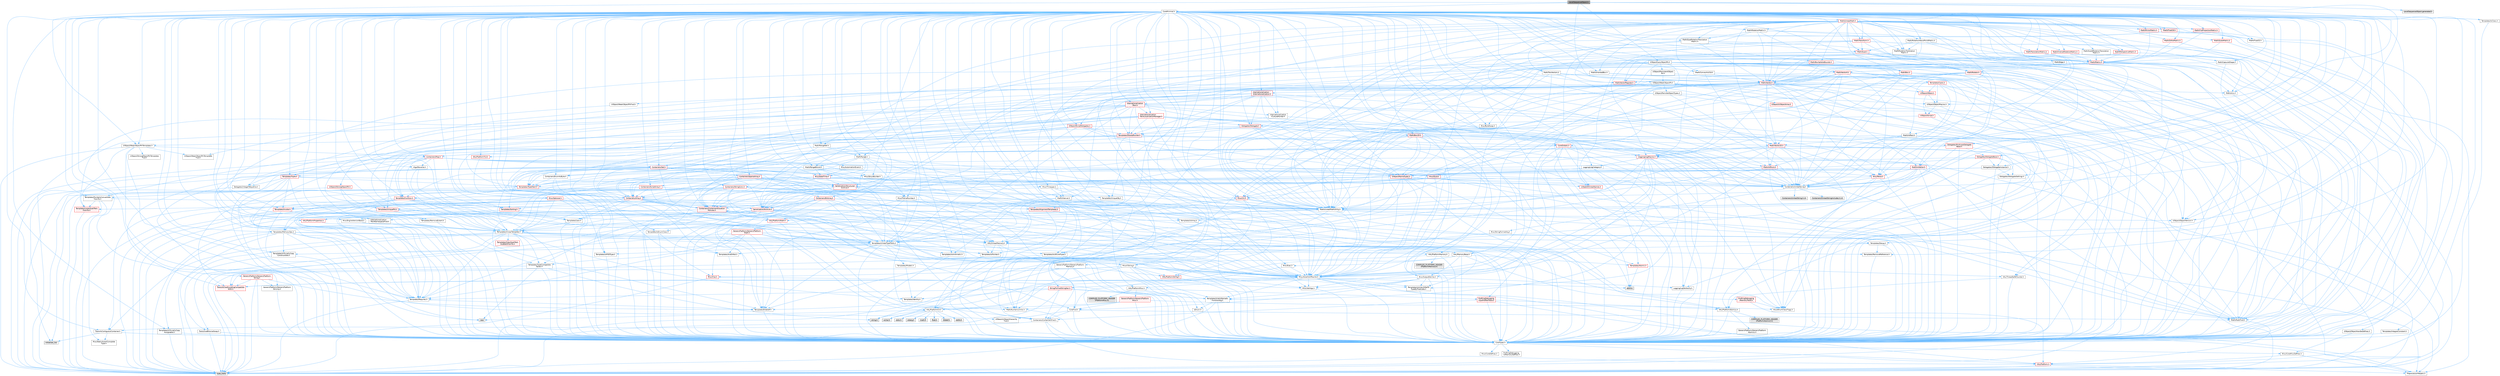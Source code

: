 digraph "LevelSequenceObject.h"
{
 // INTERACTIVE_SVG=YES
 // LATEX_PDF_SIZE
  bgcolor="transparent";
  edge [fontname=Helvetica,fontsize=10,labelfontname=Helvetica,labelfontsize=10];
  node [fontname=Helvetica,fontsize=10,shape=box,height=0.2,width=0.4];
  Node1 [id="Node000001",label="LevelSequenceObject.h",height=0.2,width=0.4,color="gray40", fillcolor="grey60", style="filled", fontcolor="black",tooltip=" "];
  Node1 -> Node2 [id="edge1_Node000001_Node000002",color="steelblue1",style="solid",tooltip=" "];
  Node2 [id="Node000002",label="Containers/UnrealString.h",height=0.2,width=0.4,color="grey40", fillcolor="white", style="filled",URL="$d5/dba/UnrealString_8h.html",tooltip=" "];
  Node2 -> Node3 [id="edge2_Node000002_Node000003",color="steelblue1",style="solid",tooltip=" "];
  Node3 [id="Node000003",label="Containers/UnrealStringIncludes.h.inl",height=0.2,width=0.4,color="grey60", fillcolor="#E0E0E0", style="filled",tooltip=" "];
  Node2 -> Node4 [id="edge3_Node000002_Node000004",color="steelblue1",style="solid",tooltip=" "];
  Node4 [id="Node000004",label="Containers/UnrealString.h.inl",height=0.2,width=0.4,color="grey60", fillcolor="#E0E0E0", style="filled",tooltip=" "];
  Node2 -> Node5 [id="edge4_Node000002_Node000005",color="steelblue1",style="solid",tooltip=" "];
  Node5 [id="Node000005",label="Misc/StringFormatArg.h",height=0.2,width=0.4,color="grey40", fillcolor="white", style="filled",URL="$d2/d16/StringFormatArg_8h.html",tooltip=" "];
  Node5 -> Node6 [id="edge5_Node000005_Node000006",color="steelblue1",style="solid",tooltip=" "];
  Node6 [id="Node000006",label="Containers/ContainersFwd.h",height=0.2,width=0.4,color="grey40", fillcolor="white", style="filled",URL="$d4/d0a/ContainersFwd_8h.html",tooltip=" "];
  Node6 -> Node7 [id="edge6_Node000006_Node000007",color="steelblue1",style="solid",tooltip=" "];
  Node7 [id="Node000007",label="HAL/Platform.h",height=0.2,width=0.4,color="red", fillcolor="#FFF0F0", style="filled",URL="$d9/dd0/Platform_8h.html",tooltip=" "];
  Node7 -> Node10 [id="edge7_Node000007_Node000010",color="steelblue1",style="solid",tooltip=" "];
  Node10 [id="Node000010",label="type_traits",height=0.2,width=0.4,color="grey60", fillcolor="#E0E0E0", style="filled",tooltip=" "];
  Node7 -> Node11 [id="edge8_Node000007_Node000011",color="steelblue1",style="solid",tooltip=" "];
  Node11 [id="Node000011",label="PreprocessorHelpers.h",height=0.2,width=0.4,color="grey40", fillcolor="white", style="filled",URL="$db/ddb/PreprocessorHelpers_8h.html",tooltip=" "];
  Node6 -> Node17 [id="edge9_Node000006_Node000017",color="steelblue1",style="solid",tooltip=" "];
  Node17 [id="Node000017",label="CoreTypes.h",height=0.2,width=0.4,color="grey40", fillcolor="white", style="filled",URL="$dc/dec/CoreTypes_8h.html",tooltip=" "];
  Node17 -> Node7 [id="edge10_Node000017_Node000007",color="steelblue1",style="solid",tooltip=" "];
  Node17 -> Node18 [id="edge11_Node000017_Node000018",color="steelblue1",style="solid",tooltip=" "];
  Node18 [id="Node000018",label="ProfilingDebugging\l/UMemoryDefines.h",height=0.2,width=0.4,color="grey40", fillcolor="white", style="filled",URL="$d2/da2/UMemoryDefines_8h.html",tooltip=" "];
  Node17 -> Node19 [id="edge12_Node000017_Node000019",color="steelblue1",style="solid",tooltip=" "];
  Node19 [id="Node000019",label="Misc/CoreMiscDefines.h",height=0.2,width=0.4,color="grey40", fillcolor="white", style="filled",URL="$da/d38/CoreMiscDefines_8h.html",tooltip=" "];
  Node19 -> Node7 [id="edge13_Node000019_Node000007",color="steelblue1",style="solid",tooltip=" "];
  Node19 -> Node11 [id="edge14_Node000019_Node000011",color="steelblue1",style="solid",tooltip=" "];
  Node17 -> Node20 [id="edge15_Node000017_Node000020",color="steelblue1",style="solid",tooltip=" "];
  Node20 [id="Node000020",label="Misc/CoreDefines.h",height=0.2,width=0.4,color="grey40", fillcolor="white", style="filled",URL="$d3/dd2/CoreDefines_8h.html",tooltip=" "];
  Node6 -> Node21 [id="edge16_Node000006_Node000021",color="steelblue1",style="solid",tooltip=" "];
  Node21 [id="Node000021",label="Traits/IsContiguousContainer.h",height=0.2,width=0.4,color="grey40", fillcolor="white", style="filled",URL="$d5/d3c/IsContiguousContainer_8h.html",tooltip=" "];
  Node21 -> Node17 [id="edge17_Node000021_Node000017",color="steelblue1",style="solid",tooltip=" "];
  Node21 -> Node22 [id="edge18_Node000021_Node000022",color="steelblue1",style="solid",tooltip=" "];
  Node22 [id="Node000022",label="Misc/StaticAssertComplete\lType.h",height=0.2,width=0.4,color="grey40", fillcolor="white", style="filled",URL="$d5/d4e/StaticAssertCompleteType_8h.html",tooltip=" "];
  Node21 -> Node23 [id="edge19_Node000021_Node000023",color="steelblue1",style="solid",tooltip=" "];
  Node23 [id="Node000023",label="initializer_list",height=0.2,width=0.4,color="grey60", fillcolor="#E0E0E0", style="filled",tooltip=" "];
  Node1 -> Node24 [id="edge20_Node000001_Node000024",color="steelblue1",style="solid",tooltip=" "];
  Node24 [id="Node000024",label="CoreMinimal.h",height=0.2,width=0.4,color="grey40", fillcolor="white", style="filled",URL="$d7/d67/CoreMinimal_8h.html",tooltip=" "];
  Node24 -> Node17 [id="edge21_Node000024_Node000017",color="steelblue1",style="solid",tooltip=" "];
  Node24 -> Node25 [id="edge22_Node000024_Node000025",color="steelblue1",style="solid",tooltip=" "];
  Node25 [id="Node000025",label="CoreFwd.h",height=0.2,width=0.4,color="grey40", fillcolor="white", style="filled",URL="$d1/d1e/CoreFwd_8h.html",tooltip=" "];
  Node25 -> Node17 [id="edge23_Node000025_Node000017",color="steelblue1",style="solid",tooltip=" "];
  Node25 -> Node6 [id="edge24_Node000025_Node000006",color="steelblue1",style="solid",tooltip=" "];
  Node25 -> Node26 [id="edge25_Node000025_Node000026",color="steelblue1",style="solid",tooltip=" "];
  Node26 [id="Node000026",label="Math/MathFwd.h",height=0.2,width=0.4,color="grey40", fillcolor="white", style="filled",URL="$d2/d10/MathFwd_8h.html",tooltip=" "];
  Node26 -> Node7 [id="edge26_Node000026_Node000007",color="steelblue1",style="solid",tooltip=" "];
  Node25 -> Node27 [id="edge27_Node000025_Node000027",color="steelblue1",style="solid",tooltip=" "];
  Node27 [id="Node000027",label="UObject/UObjectHierarchy\lFwd.h",height=0.2,width=0.4,color="grey40", fillcolor="white", style="filled",URL="$d3/d13/UObjectHierarchyFwd_8h.html",tooltip=" "];
  Node24 -> Node27 [id="edge28_Node000024_Node000027",color="steelblue1",style="solid",tooltip=" "];
  Node24 -> Node6 [id="edge29_Node000024_Node000006",color="steelblue1",style="solid",tooltip=" "];
  Node24 -> Node28 [id="edge30_Node000024_Node000028",color="steelblue1",style="solid",tooltip=" "];
  Node28 [id="Node000028",label="Misc/VarArgs.h",height=0.2,width=0.4,color="grey40", fillcolor="white", style="filled",URL="$d5/d6f/VarArgs_8h.html",tooltip=" "];
  Node28 -> Node17 [id="edge31_Node000028_Node000017",color="steelblue1",style="solid",tooltip=" "];
  Node24 -> Node29 [id="edge32_Node000024_Node000029",color="steelblue1",style="solid",tooltip=" "];
  Node29 [id="Node000029",label="Logging/LogVerbosity.h",height=0.2,width=0.4,color="grey40", fillcolor="white", style="filled",URL="$d2/d8f/LogVerbosity_8h.html",tooltip=" "];
  Node29 -> Node17 [id="edge33_Node000029_Node000017",color="steelblue1",style="solid",tooltip=" "];
  Node24 -> Node30 [id="edge34_Node000024_Node000030",color="steelblue1",style="solid",tooltip=" "];
  Node30 [id="Node000030",label="Misc/OutputDevice.h",height=0.2,width=0.4,color="grey40", fillcolor="white", style="filled",URL="$d7/d32/OutputDevice_8h.html",tooltip=" "];
  Node30 -> Node25 [id="edge35_Node000030_Node000025",color="steelblue1",style="solid",tooltip=" "];
  Node30 -> Node17 [id="edge36_Node000030_Node000017",color="steelblue1",style="solid",tooltip=" "];
  Node30 -> Node29 [id="edge37_Node000030_Node000029",color="steelblue1",style="solid",tooltip=" "];
  Node30 -> Node28 [id="edge38_Node000030_Node000028",color="steelblue1",style="solid",tooltip=" "];
  Node30 -> Node31 [id="edge39_Node000030_Node000031",color="steelblue1",style="solid",tooltip=" "];
  Node31 [id="Node000031",label="Templates/IsArrayOrRefOf\lTypeByPredicate.h",height=0.2,width=0.4,color="grey40", fillcolor="white", style="filled",URL="$d6/da1/IsArrayOrRefOfTypeByPredicate_8h.html",tooltip=" "];
  Node31 -> Node17 [id="edge40_Node000031_Node000017",color="steelblue1",style="solid",tooltip=" "];
  Node30 -> Node32 [id="edge41_Node000030_Node000032",color="steelblue1",style="solid",tooltip=" "];
  Node32 [id="Node000032",label="Templates/IsValidVariadic\lFunctionArg.h",height=0.2,width=0.4,color="grey40", fillcolor="white", style="filled",URL="$d0/dc8/IsValidVariadicFunctionArg_8h.html",tooltip=" "];
  Node32 -> Node17 [id="edge42_Node000032_Node000017",color="steelblue1",style="solid",tooltip=" "];
  Node32 -> Node33 [id="edge43_Node000032_Node000033",color="steelblue1",style="solid",tooltip=" "];
  Node33 [id="Node000033",label="IsEnum.h",height=0.2,width=0.4,color="grey40", fillcolor="white", style="filled",URL="$d4/de5/IsEnum_8h.html",tooltip=" "];
  Node32 -> Node10 [id="edge44_Node000032_Node000010",color="steelblue1",style="solid",tooltip=" "];
  Node30 -> Node34 [id="edge45_Node000030_Node000034",color="steelblue1",style="solid",tooltip=" "];
  Node34 [id="Node000034",label="Traits/IsCharEncodingCompatible\lWith.h",height=0.2,width=0.4,color="red", fillcolor="#FFF0F0", style="filled",URL="$df/dd1/IsCharEncodingCompatibleWith_8h.html",tooltip=" "];
  Node34 -> Node10 [id="edge46_Node000034_Node000010",color="steelblue1",style="solid",tooltip=" "];
  Node24 -> Node36 [id="edge47_Node000024_Node000036",color="steelblue1",style="solid",tooltip=" "];
  Node36 [id="Node000036",label="HAL/PlatformCrt.h",height=0.2,width=0.4,color="grey40", fillcolor="white", style="filled",URL="$d8/d75/PlatformCrt_8h.html",tooltip=" "];
  Node36 -> Node37 [id="edge48_Node000036_Node000037",color="steelblue1",style="solid",tooltip=" "];
  Node37 [id="Node000037",label="new",height=0.2,width=0.4,color="grey60", fillcolor="#E0E0E0", style="filled",tooltip=" "];
  Node36 -> Node38 [id="edge49_Node000036_Node000038",color="steelblue1",style="solid",tooltip=" "];
  Node38 [id="Node000038",label="wchar.h",height=0.2,width=0.4,color="grey60", fillcolor="#E0E0E0", style="filled",tooltip=" "];
  Node36 -> Node39 [id="edge50_Node000036_Node000039",color="steelblue1",style="solid",tooltip=" "];
  Node39 [id="Node000039",label="stddef.h",height=0.2,width=0.4,color="grey60", fillcolor="#E0E0E0", style="filled",tooltip=" "];
  Node36 -> Node40 [id="edge51_Node000036_Node000040",color="steelblue1",style="solid",tooltip=" "];
  Node40 [id="Node000040",label="stdlib.h",height=0.2,width=0.4,color="grey60", fillcolor="#E0E0E0", style="filled",tooltip=" "];
  Node36 -> Node41 [id="edge52_Node000036_Node000041",color="steelblue1",style="solid",tooltip=" "];
  Node41 [id="Node000041",label="stdio.h",height=0.2,width=0.4,color="grey60", fillcolor="#E0E0E0", style="filled",tooltip=" "];
  Node36 -> Node42 [id="edge53_Node000036_Node000042",color="steelblue1",style="solid",tooltip=" "];
  Node42 [id="Node000042",label="stdarg.h",height=0.2,width=0.4,color="grey60", fillcolor="#E0E0E0", style="filled",tooltip=" "];
  Node36 -> Node43 [id="edge54_Node000036_Node000043",color="steelblue1",style="solid",tooltip=" "];
  Node43 [id="Node000043",label="math.h",height=0.2,width=0.4,color="grey60", fillcolor="#E0E0E0", style="filled",tooltip=" "];
  Node36 -> Node44 [id="edge55_Node000036_Node000044",color="steelblue1",style="solid",tooltip=" "];
  Node44 [id="Node000044",label="float.h",height=0.2,width=0.4,color="grey60", fillcolor="#E0E0E0", style="filled",tooltip=" "];
  Node36 -> Node45 [id="edge56_Node000036_Node000045",color="steelblue1",style="solid",tooltip=" "];
  Node45 [id="Node000045",label="string.h",height=0.2,width=0.4,color="grey60", fillcolor="#E0E0E0", style="filled",tooltip=" "];
  Node24 -> Node46 [id="edge57_Node000024_Node000046",color="steelblue1",style="solid",tooltip=" "];
  Node46 [id="Node000046",label="HAL/PlatformMisc.h",height=0.2,width=0.4,color="grey40", fillcolor="white", style="filled",URL="$d0/df5/PlatformMisc_8h.html",tooltip=" "];
  Node46 -> Node17 [id="edge58_Node000046_Node000017",color="steelblue1",style="solid",tooltip=" "];
  Node46 -> Node47 [id="edge59_Node000046_Node000047",color="steelblue1",style="solid",tooltip=" "];
  Node47 [id="Node000047",label="GenericPlatform/GenericPlatform\lMisc.h",height=0.2,width=0.4,color="red", fillcolor="#FFF0F0", style="filled",URL="$db/d9a/GenericPlatformMisc_8h.html",tooltip=" "];
  Node47 -> Node25 [id="edge60_Node000047_Node000025",color="steelblue1",style="solid",tooltip=" "];
  Node47 -> Node17 [id="edge61_Node000047_Node000017",color="steelblue1",style="solid",tooltip=" "];
  Node47 -> Node36 [id="edge62_Node000047_Node000036",color="steelblue1",style="solid",tooltip=" "];
  Node47 -> Node51 [id="edge63_Node000047_Node000051",color="steelblue1",style="solid",tooltip=" "];
  Node51 [id="Node000051",label="Math/NumericLimits.h",height=0.2,width=0.4,color="grey40", fillcolor="white", style="filled",URL="$df/d1b/NumericLimits_8h.html",tooltip=" "];
  Node51 -> Node17 [id="edge64_Node000051_Node000017",color="steelblue1",style="solid",tooltip=" "];
  Node47 -> Node53 [id="edge65_Node000047_Node000053",color="steelblue1",style="solid",tooltip=" "];
  Node53 [id="Node000053",label="Misc/EnumClassFlags.h",height=0.2,width=0.4,color="grey40", fillcolor="white", style="filled",URL="$d8/de7/EnumClassFlags_8h.html",tooltip=" "];
  Node46 -> Node56 [id="edge66_Node000046_Node000056",color="steelblue1",style="solid",tooltip=" "];
  Node56 [id="Node000056",label="COMPILED_PLATFORM_HEADER\l(PlatformMisc.h)",height=0.2,width=0.4,color="grey60", fillcolor="#E0E0E0", style="filled",tooltip=" "];
  Node46 -> Node57 [id="edge67_Node000046_Node000057",color="steelblue1",style="solid",tooltip=" "];
  Node57 [id="Node000057",label="ProfilingDebugging\l/CpuProfilerTrace.h",height=0.2,width=0.4,color="red", fillcolor="#FFF0F0", style="filled",URL="$da/dcb/CpuProfilerTrace_8h.html",tooltip=" "];
  Node57 -> Node17 [id="edge68_Node000057_Node000017",color="steelblue1",style="solid",tooltip=" "];
  Node57 -> Node6 [id="edge69_Node000057_Node000006",color="steelblue1",style="solid",tooltip=" "];
  Node57 -> Node58 [id="edge70_Node000057_Node000058",color="steelblue1",style="solid",tooltip=" "];
  Node58 [id="Node000058",label="HAL/PlatformAtomics.h",height=0.2,width=0.4,color="grey40", fillcolor="white", style="filled",URL="$d3/d36/PlatformAtomics_8h.html",tooltip=" "];
  Node58 -> Node17 [id="edge71_Node000058_Node000017",color="steelblue1",style="solid",tooltip=" "];
  Node58 -> Node59 [id="edge72_Node000058_Node000059",color="steelblue1",style="solid",tooltip=" "];
  Node59 [id="Node000059",label="GenericPlatform/GenericPlatform\lAtomics.h",height=0.2,width=0.4,color="grey40", fillcolor="white", style="filled",URL="$da/d72/GenericPlatformAtomics_8h.html",tooltip=" "];
  Node59 -> Node17 [id="edge73_Node000059_Node000017",color="steelblue1",style="solid",tooltip=" "];
  Node58 -> Node60 [id="edge74_Node000058_Node000060",color="steelblue1",style="solid",tooltip=" "];
  Node60 [id="Node000060",label="COMPILED_PLATFORM_HEADER\l(PlatformAtomics.h)",height=0.2,width=0.4,color="grey60", fillcolor="#E0E0E0", style="filled",tooltip=" "];
  Node57 -> Node11 [id="edge75_Node000057_Node000011",color="steelblue1",style="solid",tooltip=" "];
  Node24 -> Node65 [id="edge76_Node000024_Node000065",color="steelblue1",style="solid",tooltip=" "];
  Node65 [id="Node000065",label="Misc/AssertionMacros.h",height=0.2,width=0.4,color="grey40", fillcolor="white", style="filled",URL="$d0/dfa/AssertionMacros_8h.html",tooltip=" "];
  Node65 -> Node17 [id="edge77_Node000065_Node000017",color="steelblue1",style="solid",tooltip=" "];
  Node65 -> Node7 [id="edge78_Node000065_Node000007",color="steelblue1",style="solid",tooltip=" "];
  Node65 -> Node46 [id="edge79_Node000065_Node000046",color="steelblue1",style="solid",tooltip=" "];
  Node65 -> Node11 [id="edge80_Node000065_Node000011",color="steelblue1",style="solid",tooltip=" "];
  Node65 -> Node66 [id="edge81_Node000065_Node000066",color="steelblue1",style="solid",tooltip=" "];
  Node66 [id="Node000066",label="Templates/EnableIf.h",height=0.2,width=0.4,color="grey40", fillcolor="white", style="filled",URL="$d7/d60/EnableIf_8h.html",tooltip=" "];
  Node66 -> Node17 [id="edge82_Node000066_Node000017",color="steelblue1",style="solid",tooltip=" "];
  Node65 -> Node31 [id="edge83_Node000065_Node000031",color="steelblue1",style="solid",tooltip=" "];
  Node65 -> Node32 [id="edge84_Node000065_Node000032",color="steelblue1",style="solid",tooltip=" "];
  Node65 -> Node34 [id="edge85_Node000065_Node000034",color="steelblue1",style="solid",tooltip=" "];
  Node65 -> Node28 [id="edge86_Node000065_Node000028",color="steelblue1",style="solid",tooltip=" "];
  Node65 -> Node67 [id="edge87_Node000065_Node000067",color="steelblue1",style="solid",tooltip=" "];
  Node67 [id="Node000067",label="String/FormatStringSan.h",height=0.2,width=0.4,color="red", fillcolor="#FFF0F0", style="filled",URL="$d3/d8b/FormatStringSan_8h.html",tooltip=" "];
  Node67 -> Node10 [id="edge88_Node000067_Node000010",color="steelblue1",style="solid",tooltip=" "];
  Node67 -> Node17 [id="edge89_Node000067_Node000017",color="steelblue1",style="solid",tooltip=" "];
  Node67 -> Node68 [id="edge90_Node000067_Node000068",color="steelblue1",style="solid",tooltip=" "];
  Node68 [id="Node000068",label="Templates/Requires.h",height=0.2,width=0.4,color="grey40", fillcolor="white", style="filled",URL="$dc/d96/Requires_8h.html",tooltip=" "];
  Node68 -> Node66 [id="edge91_Node000068_Node000066",color="steelblue1",style="solid",tooltip=" "];
  Node68 -> Node10 [id="edge92_Node000068_Node000010",color="steelblue1",style="solid",tooltip=" "];
  Node67 -> Node69 [id="edge93_Node000067_Node000069",color="steelblue1",style="solid",tooltip=" "];
  Node69 [id="Node000069",label="Templates/Identity.h",height=0.2,width=0.4,color="grey40", fillcolor="white", style="filled",URL="$d0/dd5/Identity_8h.html",tooltip=" "];
  Node67 -> Node32 [id="edge94_Node000067_Node000032",color="steelblue1",style="solid",tooltip=" "];
  Node67 -> Node6 [id="edge95_Node000067_Node000006",color="steelblue1",style="solid",tooltip=" "];
  Node65 -> Node73 [id="edge96_Node000065_Node000073",color="steelblue1",style="solid",tooltip=" "];
  Node73 [id="Node000073",label="atomic",height=0.2,width=0.4,color="grey60", fillcolor="#E0E0E0", style="filled",tooltip=" "];
  Node24 -> Node74 [id="edge97_Node000024_Node000074",color="steelblue1",style="solid",tooltip=" "];
  Node74 [id="Node000074",label="Templates/IsPointer.h",height=0.2,width=0.4,color="grey40", fillcolor="white", style="filled",URL="$d7/d05/IsPointer_8h.html",tooltip=" "];
  Node74 -> Node17 [id="edge98_Node000074_Node000017",color="steelblue1",style="solid",tooltip=" "];
  Node24 -> Node75 [id="edge99_Node000024_Node000075",color="steelblue1",style="solid",tooltip=" "];
  Node75 [id="Node000075",label="HAL/PlatformMemory.h",height=0.2,width=0.4,color="grey40", fillcolor="white", style="filled",URL="$de/d68/PlatformMemory_8h.html",tooltip=" "];
  Node75 -> Node17 [id="edge100_Node000075_Node000017",color="steelblue1",style="solid",tooltip=" "];
  Node75 -> Node76 [id="edge101_Node000075_Node000076",color="steelblue1",style="solid",tooltip=" "];
  Node76 [id="Node000076",label="GenericPlatform/GenericPlatform\lMemory.h",height=0.2,width=0.4,color="grey40", fillcolor="white", style="filled",URL="$dd/d22/GenericPlatformMemory_8h.html",tooltip=" "];
  Node76 -> Node25 [id="edge102_Node000076_Node000025",color="steelblue1",style="solid",tooltip=" "];
  Node76 -> Node17 [id="edge103_Node000076_Node000017",color="steelblue1",style="solid",tooltip=" "];
  Node76 -> Node77 [id="edge104_Node000076_Node000077",color="steelblue1",style="solid",tooltip=" "];
  Node77 [id="Node000077",label="HAL/PlatformString.h",height=0.2,width=0.4,color="red", fillcolor="#FFF0F0", style="filled",URL="$db/db5/PlatformString_8h.html",tooltip=" "];
  Node77 -> Node17 [id="edge105_Node000077_Node000017",color="steelblue1",style="solid",tooltip=" "];
  Node76 -> Node45 [id="edge106_Node000076_Node000045",color="steelblue1",style="solid",tooltip=" "];
  Node76 -> Node38 [id="edge107_Node000076_Node000038",color="steelblue1",style="solid",tooltip=" "];
  Node75 -> Node79 [id="edge108_Node000075_Node000079",color="steelblue1",style="solid",tooltip=" "];
  Node79 [id="Node000079",label="COMPILED_PLATFORM_HEADER\l(PlatformMemory.h)",height=0.2,width=0.4,color="grey60", fillcolor="#E0E0E0", style="filled",tooltip=" "];
  Node24 -> Node58 [id="edge109_Node000024_Node000058",color="steelblue1",style="solid",tooltip=" "];
  Node24 -> Node80 [id="edge110_Node000024_Node000080",color="steelblue1",style="solid",tooltip=" "];
  Node80 [id="Node000080",label="Misc/Exec.h",height=0.2,width=0.4,color="grey40", fillcolor="white", style="filled",URL="$de/ddb/Exec_8h.html",tooltip=" "];
  Node80 -> Node17 [id="edge111_Node000080_Node000017",color="steelblue1",style="solid",tooltip=" "];
  Node80 -> Node65 [id="edge112_Node000080_Node000065",color="steelblue1",style="solid",tooltip=" "];
  Node24 -> Node81 [id="edge113_Node000024_Node000081",color="steelblue1",style="solid",tooltip=" "];
  Node81 [id="Node000081",label="HAL/MemoryBase.h",height=0.2,width=0.4,color="grey40", fillcolor="white", style="filled",URL="$d6/d9f/MemoryBase_8h.html",tooltip=" "];
  Node81 -> Node17 [id="edge114_Node000081_Node000017",color="steelblue1",style="solid",tooltip=" "];
  Node81 -> Node58 [id="edge115_Node000081_Node000058",color="steelblue1",style="solid",tooltip=" "];
  Node81 -> Node36 [id="edge116_Node000081_Node000036",color="steelblue1",style="solid",tooltip=" "];
  Node81 -> Node80 [id="edge117_Node000081_Node000080",color="steelblue1",style="solid",tooltip=" "];
  Node81 -> Node30 [id="edge118_Node000081_Node000030",color="steelblue1",style="solid",tooltip=" "];
  Node81 -> Node82 [id="edge119_Node000081_Node000082",color="steelblue1",style="solid",tooltip=" "];
  Node82 [id="Node000082",label="Templates/Atomic.h",height=0.2,width=0.4,color="red", fillcolor="#FFF0F0", style="filled",URL="$d3/d91/Atomic_8h.html",tooltip=" "];
  Node82 -> Node83 [id="edge120_Node000082_Node000083",color="steelblue1",style="solid",tooltip=" "];
  Node83 [id="Node000083",label="HAL/ThreadSafeCounter.h",height=0.2,width=0.4,color="grey40", fillcolor="white", style="filled",URL="$dc/dc9/ThreadSafeCounter_8h.html",tooltip=" "];
  Node83 -> Node17 [id="edge121_Node000083_Node000017",color="steelblue1",style="solid",tooltip=" "];
  Node83 -> Node58 [id="edge122_Node000083_Node000058",color="steelblue1",style="solid",tooltip=" "];
  Node82 -> Node73 [id="edge123_Node000082_Node000073",color="steelblue1",style="solid",tooltip=" "];
  Node24 -> Node91 [id="edge124_Node000024_Node000091",color="steelblue1",style="solid",tooltip=" "];
  Node91 [id="Node000091",label="HAL/UnrealMemory.h",height=0.2,width=0.4,color="grey40", fillcolor="white", style="filled",URL="$d9/d96/UnrealMemory_8h.html",tooltip=" "];
  Node91 -> Node17 [id="edge125_Node000091_Node000017",color="steelblue1",style="solid",tooltip=" "];
  Node91 -> Node76 [id="edge126_Node000091_Node000076",color="steelblue1",style="solid",tooltip=" "];
  Node91 -> Node81 [id="edge127_Node000091_Node000081",color="steelblue1",style="solid",tooltip=" "];
  Node91 -> Node75 [id="edge128_Node000091_Node000075",color="steelblue1",style="solid",tooltip=" "];
  Node91 -> Node92 [id="edge129_Node000091_Node000092",color="steelblue1",style="solid",tooltip=" "];
  Node92 [id="Node000092",label="ProfilingDebugging\l/MemoryTrace.h",height=0.2,width=0.4,color="red", fillcolor="#FFF0F0", style="filled",URL="$da/dd7/MemoryTrace_8h.html",tooltip=" "];
  Node92 -> Node7 [id="edge130_Node000092_Node000007",color="steelblue1",style="solid",tooltip=" "];
  Node92 -> Node53 [id="edge131_Node000092_Node000053",color="steelblue1",style="solid",tooltip=" "];
  Node91 -> Node74 [id="edge132_Node000091_Node000074",color="steelblue1",style="solid",tooltip=" "];
  Node24 -> Node93 [id="edge133_Node000024_Node000093",color="steelblue1",style="solid",tooltip=" "];
  Node93 [id="Node000093",label="Templates/IsArithmetic.h",height=0.2,width=0.4,color="grey40", fillcolor="white", style="filled",URL="$d2/d5d/IsArithmetic_8h.html",tooltip=" "];
  Node93 -> Node17 [id="edge134_Node000093_Node000017",color="steelblue1",style="solid",tooltip=" "];
  Node24 -> Node87 [id="edge135_Node000024_Node000087",color="steelblue1",style="solid",tooltip=" "];
  Node87 [id="Node000087",label="Templates/AndOrNot.h",height=0.2,width=0.4,color="grey40", fillcolor="white", style="filled",URL="$db/d0a/AndOrNot_8h.html",tooltip=" "];
  Node87 -> Node17 [id="edge136_Node000087_Node000017",color="steelblue1",style="solid",tooltip=" "];
  Node24 -> Node94 [id="edge137_Node000024_Node000094",color="steelblue1",style="solid",tooltip=" "];
  Node94 [id="Node000094",label="Templates/IsPODType.h",height=0.2,width=0.4,color="grey40", fillcolor="white", style="filled",URL="$d7/db1/IsPODType_8h.html",tooltip=" "];
  Node94 -> Node17 [id="edge138_Node000094_Node000017",color="steelblue1",style="solid",tooltip=" "];
  Node24 -> Node95 [id="edge139_Node000024_Node000095",color="steelblue1",style="solid",tooltip=" "];
  Node95 [id="Node000095",label="Templates/IsUECoreType.h",height=0.2,width=0.4,color="grey40", fillcolor="white", style="filled",URL="$d1/db8/IsUECoreType_8h.html",tooltip=" "];
  Node95 -> Node17 [id="edge140_Node000095_Node000017",color="steelblue1",style="solid",tooltip=" "];
  Node95 -> Node10 [id="edge141_Node000095_Node000010",color="steelblue1",style="solid",tooltip=" "];
  Node24 -> Node88 [id="edge142_Node000024_Node000088",color="steelblue1",style="solid",tooltip=" "];
  Node88 [id="Node000088",label="Templates/IsTriviallyCopy\lConstructible.h",height=0.2,width=0.4,color="grey40", fillcolor="white", style="filled",URL="$d3/d78/IsTriviallyCopyConstructible_8h.html",tooltip=" "];
  Node88 -> Node17 [id="edge143_Node000088_Node000017",color="steelblue1",style="solid",tooltip=" "];
  Node88 -> Node10 [id="edge144_Node000088_Node000010",color="steelblue1",style="solid",tooltip=" "];
  Node24 -> Node96 [id="edge145_Node000024_Node000096",color="steelblue1",style="solid",tooltip=" "];
  Node96 [id="Node000096",label="Templates/UnrealTypeTraits.h",height=0.2,width=0.4,color="grey40", fillcolor="white", style="filled",URL="$d2/d2d/UnrealTypeTraits_8h.html",tooltip=" "];
  Node96 -> Node17 [id="edge146_Node000096_Node000017",color="steelblue1",style="solid",tooltip=" "];
  Node96 -> Node74 [id="edge147_Node000096_Node000074",color="steelblue1",style="solid",tooltip=" "];
  Node96 -> Node65 [id="edge148_Node000096_Node000065",color="steelblue1",style="solid",tooltip=" "];
  Node96 -> Node87 [id="edge149_Node000096_Node000087",color="steelblue1",style="solid",tooltip=" "];
  Node96 -> Node66 [id="edge150_Node000096_Node000066",color="steelblue1",style="solid",tooltip=" "];
  Node96 -> Node93 [id="edge151_Node000096_Node000093",color="steelblue1",style="solid",tooltip=" "];
  Node96 -> Node33 [id="edge152_Node000096_Node000033",color="steelblue1",style="solid",tooltip=" "];
  Node96 -> Node97 [id="edge153_Node000096_Node000097",color="steelblue1",style="solid",tooltip=" "];
  Node97 [id="Node000097",label="Templates/Models.h",height=0.2,width=0.4,color="grey40", fillcolor="white", style="filled",URL="$d3/d0c/Models_8h.html",tooltip=" "];
  Node97 -> Node69 [id="edge154_Node000097_Node000069",color="steelblue1",style="solid",tooltip=" "];
  Node96 -> Node94 [id="edge155_Node000096_Node000094",color="steelblue1",style="solid",tooltip=" "];
  Node96 -> Node95 [id="edge156_Node000096_Node000095",color="steelblue1",style="solid",tooltip=" "];
  Node96 -> Node88 [id="edge157_Node000096_Node000088",color="steelblue1",style="solid",tooltip=" "];
  Node24 -> Node66 [id="edge158_Node000024_Node000066",color="steelblue1",style="solid",tooltip=" "];
  Node24 -> Node98 [id="edge159_Node000024_Node000098",color="steelblue1",style="solid",tooltip=" "];
  Node98 [id="Node000098",label="Templates/RemoveReference.h",height=0.2,width=0.4,color="grey40", fillcolor="white", style="filled",URL="$da/dbe/RemoveReference_8h.html",tooltip=" "];
  Node98 -> Node17 [id="edge160_Node000098_Node000017",color="steelblue1",style="solid",tooltip=" "];
  Node24 -> Node99 [id="edge161_Node000024_Node000099",color="steelblue1",style="solid",tooltip=" "];
  Node99 [id="Node000099",label="Templates/IntegralConstant.h",height=0.2,width=0.4,color="grey40", fillcolor="white", style="filled",URL="$db/d1b/IntegralConstant_8h.html",tooltip=" "];
  Node99 -> Node17 [id="edge162_Node000099_Node000017",color="steelblue1",style="solid",tooltip=" "];
  Node24 -> Node100 [id="edge163_Node000024_Node000100",color="steelblue1",style="solid",tooltip=" "];
  Node100 [id="Node000100",label="Templates/IsClass.h",height=0.2,width=0.4,color="grey40", fillcolor="white", style="filled",URL="$db/dcb/IsClass_8h.html",tooltip=" "];
  Node100 -> Node17 [id="edge164_Node000100_Node000017",color="steelblue1",style="solid",tooltip=" "];
  Node24 -> Node101 [id="edge165_Node000024_Node000101",color="steelblue1",style="solid",tooltip=" "];
  Node101 [id="Node000101",label="Templates/TypeCompatible\lBytes.h",height=0.2,width=0.4,color="grey40", fillcolor="white", style="filled",URL="$df/d0a/TypeCompatibleBytes_8h.html",tooltip=" "];
  Node101 -> Node17 [id="edge166_Node000101_Node000017",color="steelblue1",style="solid",tooltip=" "];
  Node101 -> Node45 [id="edge167_Node000101_Node000045",color="steelblue1",style="solid",tooltip=" "];
  Node101 -> Node37 [id="edge168_Node000101_Node000037",color="steelblue1",style="solid",tooltip=" "];
  Node101 -> Node10 [id="edge169_Node000101_Node000010",color="steelblue1",style="solid",tooltip=" "];
  Node24 -> Node21 [id="edge170_Node000024_Node000021",color="steelblue1",style="solid",tooltip=" "];
  Node24 -> Node102 [id="edge171_Node000024_Node000102",color="steelblue1",style="solid",tooltip=" "];
  Node102 [id="Node000102",label="Templates/UnrealTemplate.h",height=0.2,width=0.4,color="grey40", fillcolor="white", style="filled",URL="$d4/d24/UnrealTemplate_8h.html",tooltip=" "];
  Node102 -> Node17 [id="edge172_Node000102_Node000017",color="steelblue1",style="solid",tooltip=" "];
  Node102 -> Node74 [id="edge173_Node000102_Node000074",color="steelblue1",style="solid",tooltip=" "];
  Node102 -> Node91 [id="edge174_Node000102_Node000091",color="steelblue1",style="solid",tooltip=" "];
  Node102 -> Node103 [id="edge175_Node000102_Node000103",color="steelblue1",style="solid",tooltip=" "];
  Node103 [id="Node000103",label="Templates/CopyQualifiers\lAndRefsFromTo.h",height=0.2,width=0.4,color="red", fillcolor="#FFF0F0", style="filled",URL="$d3/db3/CopyQualifiersAndRefsFromTo_8h.html",tooltip=" "];
  Node102 -> Node96 [id="edge176_Node000102_Node000096",color="steelblue1",style="solid",tooltip=" "];
  Node102 -> Node98 [id="edge177_Node000102_Node000098",color="steelblue1",style="solid",tooltip=" "];
  Node102 -> Node68 [id="edge178_Node000102_Node000068",color="steelblue1",style="solid",tooltip=" "];
  Node102 -> Node101 [id="edge179_Node000102_Node000101",color="steelblue1",style="solid",tooltip=" "];
  Node102 -> Node69 [id="edge180_Node000102_Node000069",color="steelblue1",style="solid",tooltip=" "];
  Node102 -> Node21 [id="edge181_Node000102_Node000021",color="steelblue1",style="solid",tooltip=" "];
  Node102 -> Node105 [id="edge182_Node000102_Node000105",color="steelblue1",style="solid",tooltip=" "];
  Node105 [id="Node000105",label="Traits/UseBitwiseSwap.h",height=0.2,width=0.4,color="grey40", fillcolor="white", style="filled",URL="$db/df3/UseBitwiseSwap_8h.html",tooltip=" "];
  Node105 -> Node17 [id="edge183_Node000105_Node000017",color="steelblue1",style="solid",tooltip=" "];
  Node105 -> Node10 [id="edge184_Node000105_Node000010",color="steelblue1",style="solid",tooltip=" "];
  Node102 -> Node10 [id="edge185_Node000102_Node000010",color="steelblue1",style="solid",tooltip=" "];
  Node24 -> Node51 [id="edge186_Node000024_Node000051",color="steelblue1",style="solid",tooltip=" "];
  Node24 -> Node106 [id="edge187_Node000024_Node000106",color="steelblue1",style="solid",tooltip=" "];
  Node106 [id="Node000106",label="HAL/PlatformMath.h",height=0.2,width=0.4,color="red", fillcolor="#FFF0F0", style="filled",URL="$dc/d53/PlatformMath_8h.html",tooltip=" "];
  Node106 -> Node17 [id="edge188_Node000106_Node000017",color="steelblue1",style="solid",tooltip=" "];
  Node106 -> Node107 [id="edge189_Node000106_Node000107",color="steelblue1",style="solid",tooltip=" "];
  Node107 [id="Node000107",label="GenericPlatform/GenericPlatform\lMath.h",height=0.2,width=0.4,color="red", fillcolor="#FFF0F0", style="filled",URL="$d5/d79/GenericPlatformMath_8h.html",tooltip=" "];
  Node107 -> Node17 [id="edge190_Node000107_Node000017",color="steelblue1",style="solid",tooltip=" "];
  Node107 -> Node6 [id="edge191_Node000107_Node000006",color="steelblue1",style="solid",tooltip=" "];
  Node107 -> Node36 [id="edge192_Node000107_Node000036",color="steelblue1",style="solid",tooltip=" "];
  Node107 -> Node87 [id="edge193_Node000107_Node000087",color="steelblue1",style="solid",tooltip=" "];
  Node107 -> Node108 [id="edge194_Node000107_Node000108",color="steelblue1",style="solid",tooltip=" "];
  Node108 [id="Node000108",label="Templates/Decay.h",height=0.2,width=0.4,color="grey40", fillcolor="white", style="filled",URL="$dd/d0f/Decay_8h.html",tooltip=" "];
  Node108 -> Node17 [id="edge195_Node000108_Node000017",color="steelblue1",style="solid",tooltip=" "];
  Node108 -> Node98 [id="edge196_Node000108_Node000098",color="steelblue1",style="solid",tooltip=" "];
  Node108 -> Node10 [id="edge197_Node000108_Node000010",color="steelblue1",style="solid",tooltip=" "];
  Node107 -> Node96 [id="edge198_Node000107_Node000096",color="steelblue1",style="solid",tooltip=" "];
  Node107 -> Node68 [id="edge199_Node000107_Node000068",color="steelblue1",style="solid",tooltip=" "];
  Node107 -> Node101 [id="edge200_Node000107_Node000101",color="steelblue1",style="solid",tooltip=" "];
  Node107 -> Node10 [id="edge201_Node000107_Node000010",color="steelblue1",style="solid",tooltip=" "];
  Node24 -> Node89 [id="edge202_Node000024_Node000089",color="steelblue1",style="solid",tooltip=" "];
  Node89 [id="Node000089",label="Templates/IsTriviallyCopy\lAssignable.h",height=0.2,width=0.4,color="grey40", fillcolor="white", style="filled",URL="$d2/df2/IsTriviallyCopyAssignable_8h.html",tooltip=" "];
  Node89 -> Node17 [id="edge203_Node000089_Node000017",color="steelblue1",style="solid",tooltip=" "];
  Node89 -> Node10 [id="edge204_Node000089_Node000010",color="steelblue1",style="solid",tooltip=" "];
  Node24 -> Node114 [id="edge205_Node000024_Node000114",color="steelblue1",style="solid",tooltip=" "];
  Node114 [id="Node000114",label="Templates/MemoryOps.h",height=0.2,width=0.4,color="grey40", fillcolor="white", style="filled",URL="$db/dea/MemoryOps_8h.html",tooltip=" "];
  Node114 -> Node17 [id="edge206_Node000114_Node000017",color="steelblue1",style="solid",tooltip=" "];
  Node114 -> Node91 [id="edge207_Node000114_Node000091",color="steelblue1",style="solid",tooltip=" "];
  Node114 -> Node89 [id="edge208_Node000114_Node000089",color="steelblue1",style="solid",tooltip=" "];
  Node114 -> Node88 [id="edge209_Node000114_Node000088",color="steelblue1",style="solid",tooltip=" "];
  Node114 -> Node68 [id="edge210_Node000114_Node000068",color="steelblue1",style="solid",tooltip=" "];
  Node114 -> Node96 [id="edge211_Node000114_Node000096",color="steelblue1",style="solid",tooltip=" "];
  Node114 -> Node105 [id="edge212_Node000114_Node000105",color="steelblue1",style="solid",tooltip=" "];
  Node114 -> Node37 [id="edge213_Node000114_Node000037",color="steelblue1",style="solid",tooltip=" "];
  Node114 -> Node10 [id="edge214_Node000114_Node000010",color="steelblue1",style="solid",tooltip=" "];
  Node24 -> Node115 [id="edge215_Node000024_Node000115",color="steelblue1",style="solid",tooltip=" "];
  Node115 [id="Node000115",label="Containers/ContainerAllocation\lPolicies.h",height=0.2,width=0.4,color="red", fillcolor="#FFF0F0", style="filled",URL="$d7/dff/ContainerAllocationPolicies_8h.html",tooltip=" "];
  Node115 -> Node17 [id="edge216_Node000115_Node000017",color="steelblue1",style="solid",tooltip=" "];
  Node115 -> Node115 [id="edge217_Node000115_Node000115",color="steelblue1",style="solid",tooltip=" "];
  Node115 -> Node106 [id="edge218_Node000115_Node000106",color="steelblue1",style="solid",tooltip=" "];
  Node115 -> Node91 [id="edge219_Node000115_Node000091",color="steelblue1",style="solid",tooltip=" "];
  Node115 -> Node51 [id="edge220_Node000115_Node000051",color="steelblue1",style="solid",tooltip=" "];
  Node115 -> Node65 [id="edge221_Node000115_Node000065",color="steelblue1",style="solid",tooltip=" "];
  Node115 -> Node114 [id="edge222_Node000115_Node000114",color="steelblue1",style="solid",tooltip=" "];
  Node115 -> Node101 [id="edge223_Node000115_Node000101",color="steelblue1",style="solid",tooltip=" "];
  Node115 -> Node10 [id="edge224_Node000115_Node000010",color="steelblue1",style="solid",tooltip=" "];
  Node24 -> Node118 [id="edge225_Node000024_Node000118",color="steelblue1",style="solid",tooltip=" "];
  Node118 [id="Node000118",label="Templates/IsEnumClass.h",height=0.2,width=0.4,color="grey40", fillcolor="white", style="filled",URL="$d7/d15/IsEnumClass_8h.html",tooltip=" "];
  Node118 -> Node17 [id="edge226_Node000118_Node000017",color="steelblue1",style="solid",tooltip=" "];
  Node118 -> Node87 [id="edge227_Node000118_Node000087",color="steelblue1",style="solid",tooltip=" "];
  Node24 -> Node119 [id="edge228_Node000024_Node000119",color="steelblue1",style="solid",tooltip=" "];
  Node119 [id="Node000119",label="HAL/PlatformProperties.h",height=0.2,width=0.4,color="red", fillcolor="#FFF0F0", style="filled",URL="$d9/db0/PlatformProperties_8h.html",tooltip=" "];
  Node119 -> Node17 [id="edge229_Node000119_Node000017",color="steelblue1",style="solid",tooltip=" "];
  Node24 -> Node122 [id="edge230_Node000024_Node000122",color="steelblue1",style="solid",tooltip=" "];
  Node122 [id="Node000122",label="Misc/EngineVersionBase.h",height=0.2,width=0.4,color="grey40", fillcolor="white", style="filled",URL="$d5/d2b/EngineVersionBase_8h.html",tooltip=" "];
  Node122 -> Node17 [id="edge231_Node000122_Node000017",color="steelblue1",style="solid",tooltip=" "];
  Node24 -> Node123 [id="edge232_Node000024_Node000123",color="steelblue1",style="solid",tooltip=" "];
  Node123 [id="Node000123",label="Internationalization\l/TextNamespaceFwd.h",height=0.2,width=0.4,color="grey40", fillcolor="white", style="filled",URL="$d8/d97/TextNamespaceFwd_8h.html",tooltip=" "];
  Node123 -> Node17 [id="edge233_Node000123_Node000017",color="steelblue1",style="solid",tooltip=" "];
  Node24 -> Node124 [id="edge234_Node000024_Node000124",color="steelblue1",style="solid",tooltip=" "];
  Node124 [id="Node000124",label="Serialization/Archive.h",height=0.2,width=0.4,color="red", fillcolor="#FFF0F0", style="filled",URL="$d7/d3b/Archive_8h.html",tooltip=" "];
  Node124 -> Node25 [id="edge235_Node000124_Node000025",color="steelblue1",style="solid",tooltip=" "];
  Node124 -> Node17 [id="edge236_Node000124_Node000017",color="steelblue1",style="solid",tooltip=" "];
  Node124 -> Node119 [id="edge237_Node000124_Node000119",color="steelblue1",style="solid",tooltip=" "];
  Node124 -> Node123 [id="edge238_Node000124_Node000123",color="steelblue1",style="solid",tooltip=" "];
  Node124 -> Node26 [id="edge239_Node000124_Node000026",color="steelblue1",style="solid",tooltip=" "];
  Node124 -> Node65 [id="edge240_Node000124_Node000065",color="steelblue1",style="solid",tooltip=" "];
  Node124 -> Node122 [id="edge241_Node000124_Node000122",color="steelblue1",style="solid",tooltip=" "];
  Node124 -> Node28 [id="edge242_Node000124_Node000028",color="steelblue1",style="solid",tooltip=" "];
  Node124 -> Node66 [id="edge243_Node000124_Node000066",color="steelblue1",style="solid",tooltip=" "];
  Node124 -> Node31 [id="edge244_Node000124_Node000031",color="steelblue1",style="solid",tooltip=" "];
  Node124 -> Node118 [id="edge245_Node000124_Node000118",color="steelblue1",style="solid",tooltip=" "];
  Node124 -> Node32 [id="edge246_Node000124_Node000032",color="steelblue1",style="solid",tooltip=" "];
  Node124 -> Node102 [id="edge247_Node000124_Node000102",color="steelblue1",style="solid",tooltip=" "];
  Node124 -> Node34 [id="edge248_Node000124_Node000034",color="steelblue1",style="solid",tooltip=" "];
  Node124 -> Node127 [id="edge249_Node000124_Node000127",color="steelblue1",style="solid",tooltip=" "];
  Node127 [id="Node000127",label="UObject/ObjectVersion.h",height=0.2,width=0.4,color="grey40", fillcolor="white", style="filled",URL="$da/d63/ObjectVersion_8h.html",tooltip=" "];
  Node127 -> Node17 [id="edge250_Node000127_Node000017",color="steelblue1",style="solid",tooltip=" "];
  Node24 -> Node128 [id="edge251_Node000024_Node000128",color="steelblue1",style="solid",tooltip=" "];
  Node128 [id="Node000128",label="Templates/Less.h",height=0.2,width=0.4,color="grey40", fillcolor="white", style="filled",URL="$de/dc8/Less_8h.html",tooltip=" "];
  Node128 -> Node17 [id="edge252_Node000128_Node000017",color="steelblue1",style="solid",tooltip=" "];
  Node128 -> Node102 [id="edge253_Node000128_Node000102",color="steelblue1",style="solid",tooltip=" "];
  Node24 -> Node129 [id="edge254_Node000024_Node000129",color="steelblue1",style="solid",tooltip=" "];
  Node129 [id="Node000129",label="Templates/Sorting.h",height=0.2,width=0.4,color="red", fillcolor="#FFF0F0", style="filled",URL="$d3/d9e/Sorting_8h.html",tooltip=" "];
  Node129 -> Node17 [id="edge255_Node000129_Node000017",color="steelblue1",style="solid",tooltip=" "];
  Node129 -> Node106 [id="edge256_Node000129_Node000106",color="steelblue1",style="solid",tooltip=" "];
  Node129 -> Node128 [id="edge257_Node000129_Node000128",color="steelblue1",style="solid",tooltip=" "];
  Node24 -> Node140 [id="edge258_Node000024_Node000140",color="steelblue1",style="solid",tooltip=" "];
  Node140 [id="Node000140",label="Misc/Char.h",height=0.2,width=0.4,color="red", fillcolor="#FFF0F0", style="filled",URL="$d0/d58/Char_8h.html",tooltip=" "];
  Node140 -> Node17 [id="edge259_Node000140_Node000017",color="steelblue1",style="solid",tooltip=" "];
  Node140 -> Node10 [id="edge260_Node000140_Node000010",color="steelblue1",style="solid",tooltip=" "];
  Node24 -> Node143 [id="edge261_Node000024_Node000143",color="steelblue1",style="solid",tooltip=" "];
  Node143 [id="Node000143",label="GenericPlatform/GenericPlatform\lStricmp.h",height=0.2,width=0.4,color="grey40", fillcolor="white", style="filled",URL="$d2/d86/GenericPlatformStricmp_8h.html",tooltip=" "];
  Node143 -> Node17 [id="edge262_Node000143_Node000017",color="steelblue1",style="solid",tooltip=" "];
  Node24 -> Node144 [id="edge263_Node000024_Node000144",color="steelblue1",style="solid",tooltip=" "];
  Node144 [id="Node000144",label="GenericPlatform/GenericPlatform\lString.h",height=0.2,width=0.4,color="red", fillcolor="#FFF0F0", style="filled",URL="$dd/d20/GenericPlatformString_8h.html",tooltip=" "];
  Node144 -> Node17 [id="edge264_Node000144_Node000017",color="steelblue1",style="solid",tooltip=" "];
  Node144 -> Node143 [id="edge265_Node000144_Node000143",color="steelblue1",style="solid",tooltip=" "];
  Node144 -> Node66 [id="edge266_Node000144_Node000066",color="steelblue1",style="solid",tooltip=" "];
  Node144 -> Node34 [id="edge267_Node000144_Node000034",color="steelblue1",style="solid",tooltip=" "];
  Node144 -> Node10 [id="edge268_Node000144_Node000010",color="steelblue1",style="solid",tooltip=" "];
  Node24 -> Node77 [id="edge269_Node000024_Node000077",color="steelblue1",style="solid",tooltip=" "];
  Node24 -> Node147 [id="edge270_Node000024_Node000147",color="steelblue1",style="solid",tooltip=" "];
  Node147 [id="Node000147",label="Misc/CString.h",height=0.2,width=0.4,color="grey40", fillcolor="white", style="filled",URL="$d2/d49/CString_8h.html",tooltip=" "];
  Node147 -> Node17 [id="edge271_Node000147_Node000017",color="steelblue1",style="solid",tooltip=" "];
  Node147 -> Node36 [id="edge272_Node000147_Node000036",color="steelblue1",style="solid",tooltip=" "];
  Node147 -> Node77 [id="edge273_Node000147_Node000077",color="steelblue1",style="solid",tooltip=" "];
  Node147 -> Node65 [id="edge274_Node000147_Node000065",color="steelblue1",style="solid",tooltip=" "];
  Node147 -> Node140 [id="edge275_Node000147_Node000140",color="steelblue1",style="solid",tooltip=" "];
  Node147 -> Node28 [id="edge276_Node000147_Node000028",color="steelblue1",style="solid",tooltip=" "];
  Node147 -> Node31 [id="edge277_Node000147_Node000031",color="steelblue1",style="solid",tooltip=" "];
  Node147 -> Node32 [id="edge278_Node000147_Node000032",color="steelblue1",style="solid",tooltip=" "];
  Node147 -> Node34 [id="edge279_Node000147_Node000034",color="steelblue1",style="solid",tooltip=" "];
  Node24 -> Node148 [id="edge280_Node000024_Node000148",color="steelblue1",style="solid",tooltip=" "];
  Node148 [id="Node000148",label="Misc/Crc.h",height=0.2,width=0.4,color="red", fillcolor="#FFF0F0", style="filled",URL="$d4/dd2/Crc_8h.html",tooltip=" "];
  Node148 -> Node17 [id="edge281_Node000148_Node000017",color="steelblue1",style="solid",tooltip=" "];
  Node148 -> Node77 [id="edge282_Node000148_Node000077",color="steelblue1",style="solid",tooltip=" "];
  Node148 -> Node65 [id="edge283_Node000148_Node000065",color="steelblue1",style="solid",tooltip=" "];
  Node148 -> Node147 [id="edge284_Node000148_Node000147",color="steelblue1",style="solid",tooltip=" "];
  Node148 -> Node140 [id="edge285_Node000148_Node000140",color="steelblue1",style="solid",tooltip=" "];
  Node148 -> Node96 [id="edge286_Node000148_Node000096",color="steelblue1",style="solid",tooltip=" "];
  Node24 -> Node139 [id="edge287_Node000024_Node000139",color="steelblue1",style="solid",tooltip=" "];
  Node139 [id="Node000139",label="Math/UnrealMathUtility.h",height=0.2,width=0.4,color="grey40", fillcolor="white", style="filled",URL="$db/db8/UnrealMathUtility_8h.html",tooltip=" "];
  Node139 -> Node17 [id="edge288_Node000139_Node000017",color="steelblue1",style="solid",tooltip=" "];
  Node139 -> Node65 [id="edge289_Node000139_Node000065",color="steelblue1",style="solid",tooltip=" "];
  Node139 -> Node106 [id="edge290_Node000139_Node000106",color="steelblue1",style="solid",tooltip=" "];
  Node139 -> Node26 [id="edge291_Node000139_Node000026",color="steelblue1",style="solid",tooltip=" "];
  Node139 -> Node69 [id="edge292_Node000139_Node000069",color="steelblue1",style="solid",tooltip=" "];
  Node139 -> Node68 [id="edge293_Node000139_Node000068",color="steelblue1",style="solid",tooltip=" "];
  Node24 -> Node2 [id="edge294_Node000024_Node000002",color="steelblue1",style="solid",tooltip=" "];
  Node24 -> Node149 [id="edge295_Node000024_Node000149",color="steelblue1",style="solid",tooltip=" "];
  Node149 [id="Node000149",label="Containers/Array.h",height=0.2,width=0.4,color="red", fillcolor="#FFF0F0", style="filled",URL="$df/dd0/Array_8h.html",tooltip=" "];
  Node149 -> Node17 [id="edge296_Node000149_Node000017",color="steelblue1",style="solid",tooltip=" "];
  Node149 -> Node65 [id="edge297_Node000149_Node000065",color="steelblue1",style="solid",tooltip=" "];
  Node149 -> Node91 [id="edge298_Node000149_Node000091",color="steelblue1",style="solid",tooltip=" "];
  Node149 -> Node96 [id="edge299_Node000149_Node000096",color="steelblue1",style="solid",tooltip=" "];
  Node149 -> Node102 [id="edge300_Node000149_Node000102",color="steelblue1",style="solid",tooltip=" "];
  Node149 -> Node115 [id="edge301_Node000149_Node000115",color="steelblue1",style="solid",tooltip=" "];
  Node149 -> Node124 [id="edge302_Node000149_Node000124",color="steelblue1",style="solid",tooltip=" "];
  Node149 -> Node132 [id="edge303_Node000149_Node000132",color="steelblue1",style="solid",tooltip=" "];
  Node132 [id="Node000132",label="Templates/Invoke.h",height=0.2,width=0.4,color="red", fillcolor="#FFF0F0", style="filled",URL="$d7/deb/Invoke_8h.html",tooltip=" "];
  Node132 -> Node17 [id="edge304_Node000132_Node000017",color="steelblue1",style="solid",tooltip=" "];
  Node132 -> Node102 [id="edge305_Node000132_Node000102",color="steelblue1",style="solid",tooltip=" "];
  Node132 -> Node10 [id="edge306_Node000132_Node000010",color="steelblue1",style="solid",tooltip=" "];
  Node149 -> Node128 [id="edge307_Node000149_Node000128",color="steelblue1",style="solid",tooltip=" "];
  Node149 -> Node171 [id="edge308_Node000149_Node000171",color="steelblue1",style="solid",tooltip=" "];
  Node171 [id="Node000171",label="Templates/LosesQualifiers\lFromTo.h",height=0.2,width=0.4,color="red", fillcolor="#FFF0F0", style="filled",URL="$d2/db3/LosesQualifiersFromTo_8h.html",tooltip=" "];
  Node171 -> Node10 [id="edge309_Node000171_Node000010",color="steelblue1",style="solid",tooltip=" "];
  Node149 -> Node68 [id="edge310_Node000149_Node000068",color="steelblue1",style="solid",tooltip=" "];
  Node149 -> Node129 [id="edge311_Node000149_Node000129",color="steelblue1",style="solid",tooltip=" "];
  Node149 -> Node172 [id="edge312_Node000149_Node000172",color="steelblue1",style="solid",tooltip=" "];
  Node172 [id="Node000172",label="Templates/AlignmentTemplates.h",height=0.2,width=0.4,color="red", fillcolor="#FFF0F0", style="filled",URL="$dd/d32/AlignmentTemplates_8h.html",tooltip=" "];
  Node172 -> Node17 [id="edge313_Node000172_Node000017",color="steelblue1",style="solid",tooltip=" "];
  Node172 -> Node74 [id="edge314_Node000172_Node000074",color="steelblue1",style="solid",tooltip=" "];
  Node149 -> Node10 [id="edge315_Node000149_Node000010",color="steelblue1",style="solid",tooltip=" "];
  Node24 -> Node173 [id="edge316_Node000024_Node000173",color="steelblue1",style="solid",tooltip=" "];
  Node173 [id="Node000173",label="Misc/FrameNumber.h",height=0.2,width=0.4,color="grey40", fillcolor="white", style="filled",URL="$dd/dbd/FrameNumber_8h.html",tooltip=" "];
  Node173 -> Node17 [id="edge317_Node000173_Node000017",color="steelblue1",style="solid",tooltip=" "];
  Node173 -> Node51 [id="edge318_Node000173_Node000051",color="steelblue1",style="solid",tooltip=" "];
  Node173 -> Node139 [id="edge319_Node000173_Node000139",color="steelblue1",style="solid",tooltip=" "];
  Node173 -> Node66 [id="edge320_Node000173_Node000066",color="steelblue1",style="solid",tooltip=" "];
  Node173 -> Node96 [id="edge321_Node000173_Node000096",color="steelblue1",style="solid",tooltip=" "];
  Node24 -> Node174 [id="edge322_Node000024_Node000174",color="steelblue1",style="solid",tooltip=" "];
  Node174 [id="Node000174",label="Misc/Timespan.h",height=0.2,width=0.4,color="grey40", fillcolor="white", style="filled",URL="$da/dd9/Timespan_8h.html",tooltip=" "];
  Node174 -> Node17 [id="edge323_Node000174_Node000017",color="steelblue1",style="solid",tooltip=" "];
  Node174 -> Node175 [id="edge324_Node000174_Node000175",color="steelblue1",style="solid",tooltip=" "];
  Node175 [id="Node000175",label="Math/Interval.h",height=0.2,width=0.4,color="grey40", fillcolor="white", style="filled",URL="$d1/d55/Interval_8h.html",tooltip=" "];
  Node175 -> Node17 [id="edge325_Node000175_Node000017",color="steelblue1",style="solid",tooltip=" "];
  Node175 -> Node93 [id="edge326_Node000175_Node000093",color="steelblue1",style="solid",tooltip=" "];
  Node175 -> Node96 [id="edge327_Node000175_Node000096",color="steelblue1",style="solid",tooltip=" "];
  Node175 -> Node51 [id="edge328_Node000175_Node000051",color="steelblue1",style="solid",tooltip=" "];
  Node175 -> Node139 [id="edge329_Node000175_Node000139",color="steelblue1",style="solid",tooltip=" "];
  Node174 -> Node139 [id="edge330_Node000174_Node000139",color="steelblue1",style="solid",tooltip=" "];
  Node174 -> Node65 [id="edge331_Node000174_Node000065",color="steelblue1",style="solid",tooltip=" "];
  Node24 -> Node176 [id="edge332_Node000024_Node000176",color="steelblue1",style="solid",tooltip=" "];
  Node176 [id="Node000176",label="Containers/StringConv.h",height=0.2,width=0.4,color="red", fillcolor="#FFF0F0", style="filled",URL="$d3/ddf/StringConv_8h.html",tooltip=" "];
  Node176 -> Node17 [id="edge333_Node000176_Node000017",color="steelblue1",style="solid",tooltip=" "];
  Node176 -> Node65 [id="edge334_Node000176_Node000065",color="steelblue1",style="solid",tooltip=" "];
  Node176 -> Node115 [id="edge335_Node000176_Node000115",color="steelblue1",style="solid",tooltip=" "];
  Node176 -> Node149 [id="edge336_Node000176_Node000149",color="steelblue1",style="solid",tooltip=" "];
  Node176 -> Node147 [id="edge337_Node000176_Node000147",color="steelblue1",style="solid",tooltip=" "];
  Node176 -> Node177 [id="edge338_Node000176_Node000177",color="steelblue1",style="solid",tooltip=" "];
  Node177 [id="Node000177",label="Templates/IsArray.h",height=0.2,width=0.4,color="grey40", fillcolor="white", style="filled",URL="$d8/d8d/IsArray_8h.html",tooltip=" "];
  Node177 -> Node17 [id="edge339_Node000177_Node000017",color="steelblue1",style="solid",tooltip=" "];
  Node176 -> Node102 [id="edge340_Node000176_Node000102",color="steelblue1",style="solid",tooltip=" "];
  Node176 -> Node96 [id="edge341_Node000176_Node000096",color="steelblue1",style="solid",tooltip=" "];
  Node176 -> Node34 [id="edge342_Node000176_Node000034",color="steelblue1",style="solid",tooltip=" "];
  Node176 -> Node21 [id="edge343_Node000176_Node000021",color="steelblue1",style="solid",tooltip=" "];
  Node176 -> Node10 [id="edge344_Node000176_Node000010",color="steelblue1",style="solid",tooltip=" "];
  Node24 -> Node178 [id="edge345_Node000024_Node000178",color="steelblue1",style="solid",tooltip=" "];
  Node178 [id="Node000178",label="UObject/UnrealNames.h",height=0.2,width=0.4,color="red", fillcolor="#FFF0F0", style="filled",URL="$d8/db1/UnrealNames_8h.html",tooltip=" "];
  Node178 -> Node17 [id="edge346_Node000178_Node000017",color="steelblue1",style="solid",tooltip=" "];
  Node24 -> Node180 [id="edge347_Node000024_Node000180",color="steelblue1",style="solid",tooltip=" "];
  Node180 [id="Node000180",label="UObject/NameTypes.h",height=0.2,width=0.4,color="red", fillcolor="#FFF0F0", style="filled",URL="$d6/d35/NameTypes_8h.html",tooltip=" "];
  Node180 -> Node17 [id="edge348_Node000180_Node000017",color="steelblue1",style="solid",tooltip=" "];
  Node180 -> Node65 [id="edge349_Node000180_Node000065",color="steelblue1",style="solid",tooltip=" "];
  Node180 -> Node91 [id="edge350_Node000180_Node000091",color="steelblue1",style="solid",tooltip=" "];
  Node180 -> Node96 [id="edge351_Node000180_Node000096",color="steelblue1",style="solid",tooltip=" "];
  Node180 -> Node102 [id="edge352_Node000180_Node000102",color="steelblue1",style="solid",tooltip=" "];
  Node180 -> Node2 [id="edge353_Node000180_Node000002",color="steelblue1",style="solid",tooltip=" "];
  Node180 -> Node176 [id="edge354_Node000180_Node000176",color="steelblue1",style="solid",tooltip=" "];
  Node180 -> Node178 [id="edge355_Node000180_Node000178",color="steelblue1",style="solid",tooltip=" "];
  Node180 -> Node82 [id="edge356_Node000180_Node000082",color="steelblue1",style="solid",tooltip=" "];
  Node24 -> Node188 [id="edge357_Node000024_Node000188",color="steelblue1",style="solid",tooltip=" "];
  Node188 [id="Node000188",label="Misc/Parse.h",height=0.2,width=0.4,color="red", fillcolor="#FFF0F0", style="filled",URL="$dc/d71/Parse_8h.html",tooltip=" "];
  Node188 -> Node2 [id="edge358_Node000188_Node000002",color="steelblue1",style="solid",tooltip=" "];
  Node188 -> Node17 [id="edge359_Node000188_Node000017",color="steelblue1",style="solid",tooltip=" "];
  Node188 -> Node36 [id="edge360_Node000188_Node000036",color="steelblue1",style="solid",tooltip=" "];
  Node188 -> Node53 [id="edge361_Node000188_Node000053",color="steelblue1",style="solid",tooltip=" "];
  Node188 -> Node189 [id="edge362_Node000188_Node000189",color="steelblue1",style="solid",tooltip=" "];
  Node189 [id="Node000189",label="Templates/Function.h",height=0.2,width=0.4,color="red", fillcolor="#FFF0F0", style="filled",URL="$df/df5/Function_8h.html",tooltip=" "];
  Node189 -> Node17 [id="edge363_Node000189_Node000017",color="steelblue1",style="solid",tooltip=" "];
  Node189 -> Node65 [id="edge364_Node000189_Node000065",color="steelblue1",style="solid",tooltip=" "];
  Node189 -> Node91 [id="edge365_Node000189_Node000091",color="steelblue1",style="solid",tooltip=" "];
  Node189 -> Node96 [id="edge366_Node000189_Node000096",color="steelblue1",style="solid",tooltip=" "];
  Node189 -> Node132 [id="edge367_Node000189_Node000132",color="steelblue1",style="solid",tooltip=" "];
  Node189 -> Node102 [id="edge368_Node000189_Node000102",color="steelblue1",style="solid",tooltip=" "];
  Node189 -> Node68 [id="edge369_Node000189_Node000068",color="steelblue1",style="solid",tooltip=" "];
  Node189 -> Node139 [id="edge370_Node000189_Node000139",color="steelblue1",style="solid",tooltip=" "];
  Node189 -> Node37 [id="edge371_Node000189_Node000037",color="steelblue1",style="solid",tooltip=" "];
  Node189 -> Node10 [id="edge372_Node000189_Node000010",color="steelblue1",style="solid",tooltip=" "];
  Node24 -> Node172 [id="edge373_Node000024_Node000172",color="steelblue1",style="solid",tooltip=" "];
  Node24 -> Node191 [id="edge374_Node000024_Node000191",color="steelblue1",style="solid",tooltip=" "];
  Node191 [id="Node000191",label="Misc/StructBuilder.h",height=0.2,width=0.4,color="grey40", fillcolor="white", style="filled",URL="$d9/db3/StructBuilder_8h.html",tooltip=" "];
  Node191 -> Node17 [id="edge375_Node000191_Node000017",color="steelblue1",style="solid",tooltip=" "];
  Node191 -> Node139 [id="edge376_Node000191_Node000139",color="steelblue1",style="solid",tooltip=" "];
  Node191 -> Node172 [id="edge377_Node000191_Node000172",color="steelblue1",style="solid",tooltip=" "];
  Node24 -> Node108 [id="edge378_Node000024_Node000108",color="steelblue1",style="solid",tooltip=" "];
  Node24 -> Node192 [id="edge379_Node000024_Node000192",color="steelblue1",style="solid",tooltip=" "];
  Node192 [id="Node000192",label="Templates/PointerIsConvertible\lFromTo.h",height=0.2,width=0.4,color="grey40", fillcolor="white", style="filled",URL="$d6/d65/PointerIsConvertibleFromTo_8h.html",tooltip=" "];
  Node192 -> Node17 [id="edge380_Node000192_Node000017",color="steelblue1",style="solid",tooltip=" "];
  Node192 -> Node22 [id="edge381_Node000192_Node000022",color="steelblue1",style="solid",tooltip=" "];
  Node192 -> Node171 [id="edge382_Node000192_Node000171",color="steelblue1",style="solid",tooltip=" "];
  Node192 -> Node10 [id="edge383_Node000192_Node000010",color="steelblue1",style="solid",tooltip=" "];
  Node24 -> Node132 [id="edge384_Node000024_Node000132",color="steelblue1",style="solid",tooltip=" "];
  Node24 -> Node189 [id="edge385_Node000024_Node000189",color="steelblue1",style="solid",tooltip=" "];
  Node24 -> Node161 [id="edge386_Node000024_Node000161",color="steelblue1",style="solid",tooltip=" "];
  Node161 [id="Node000161",label="Templates/TypeHash.h",height=0.2,width=0.4,color="red", fillcolor="#FFF0F0", style="filled",URL="$d1/d62/TypeHash_8h.html",tooltip=" "];
  Node161 -> Node17 [id="edge387_Node000161_Node000017",color="steelblue1",style="solid",tooltip=" "];
  Node161 -> Node68 [id="edge388_Node000161_Node000068",color="steelblue1",style="solid",tooltip=" "];
  Node161 -> Node148 [id="edge389_Node000161_Node000148",color="steelblue1",style="solid",tooltip=" "];
  Node161 -> Node10 [id="edge390_Node000161_Node000010",color="steelblue1",style="solid",tooltip=" "];
  Node24 -> Node193 [id="edge391_Node000024_Node000193",color="steelblue1",style="solid",tooltip=" "];
  Node193 [id="Node000193",label="Containers/ScriptArray.h",height=0.2,width=0.4,color="red", fillcolor="#FFF0F0", style="filled",URL="$dc/daf/ScriptArray_8h.html",tooltip=" "];
  Node193 -> Node17 [id="edge392_Node000193_Node000017",color="steelblue1",style="solid",tooltip=" "];
  Node193 -> Node65 [id="edge393_Node000193_Node000065",color="steelblue1",style="solid",tooltip=" "];
  Node193 -> Node91 [id="edge394_Node000193_Node000091",color="steelblue1",style="solid",tooltip=" "];
  Node193 -> Node115 [id="edge395_Node000193_Node000115",color="steelblue1",style="solid",tooltip=" "];
  Node193 -> Node149 [id="edge396_Node000193_Node000149",color="steelblue1",style="solid",tooltip=" "];
  Node193 -> Node23 [id="edge397_Node000193_Node000023",color="steelblue1",style="solid",tooltip=" "];
  Node24 -> Node194 [id="edge398_Node000024_Node000194",color="steelblue1",style="solid",tooltip=" "];
  Node194 [id="Node000194",label="Containers/BitArray.h",height=0.2,width=0.4,color="red", fillcolor="#FFF0F0", style="filled",URL="$d1/de4/BitArray_8h.html",tooltip=" "];
  Node194 -> Node115 [id="edge399_Node000194_Node000115",color="steelblue1",style="solid",tooltip=" "];
  Node194 -> Node17 [id="edge400_Node000194_Node000017",color="steelblue1",style="solid",tooltip=" "];
  Node194 -> Node58 [id="edge401_Node000194_Node000058",color="steelblue1",style="solid",tooltip=" "];
  Node194 -> Node91 [id="edge402_Node000194_Node000091",color="steelblue1",style="solid",tooltip=" "];
  Node194 -> Node139 [id="edge403_Node000194_Node000139",color="steelblue1",style="solid",tooltip=" "];
  Node194 -> Node65 [id="edge404_Node000194_Node000065",color="steelblue1",style="solid",tooltip=" "];
  Node194 -> Node53 [id="edge405_Node000194_Node000053",color="steelblue1",style="solid",tooltip=" "];
  Node194 -> Node124 [id="edge406_Node000194_Node000124",color="steelblue1",style="solid",tooltip=" "];
  Node194 -> Node66 [id="edge407_Node000194_Node000066",color="steelblue1",style="solid",tooltip=" "];
  Node194 -> Node132 [id="edge408_Node000194_Node000132",color="steelblue1",style="solid",tooltip=" "];
  Node194 -> Node102 [id="edge409_Node000194_Node000102",color="steelblue1",style="solid",tooltip=" "];
  Node194 -> Node96 [id="edge410_Node000194_Node000096",color="steelblue1",style="solid",tooltip=" "];
  Node24 -> Node195 [id="edge411_Node000024_Node000195",color="steelblue1",style="solid",tooltip=" "];
  Node195 [id="Node000195",label="Containers/SparseArray.h",height=0.2,width=0.4,color="red", fillcolor="#FFF0F0", style="filled",URL="$d5/dbf/SparseArray_8h.html",tooltip=" "];
  Node195 -> Node17 [id="edge412_Node000195_Node000017",color="steelblue1",style="solid",tooltip=" "];
  Node195 -> Node65 [id="edge413_Node000195_Node000065",color="steelblue1",style="solid",tooltip=" "];
  Node195 -> Node91 [id="edge414_Node000195_Node000091",color="steelblue1",style="solid",tooltip=" "];
  Node195 -> Node96 [id="edge415_Node000195_Node000096",color="steelblue1",style="solid",tooltip=" "];
  Node195 -> Node102 [id="edge416_Node000195_Node000102",color="steelblue1",style="solid",tooltip=" "];
  Node195 -> Node115 [id="edge417_Node000195_Node000115",color="steelblue1",style="solid",tooltip=" "];
  Node195 -> Node128 [id="edge418_Node000195_Node000128",color="steelblue1",style="solid",tooltip=" "];
  Node195 -> Node149 [id="edge419_Node000195_Node000149",color="steelblue1",style="solid",tooltip=" "];
  Node195 -> Node139 [id="edge420_Node000195_Node000139",color="steelblue1",style="solid",tooltip=" "];
  Node195 -> Node193 [id="edge421_Node000195_Node000193",color="steelblue1",style="solid",tooltip=" "];
  Node195 -> Node194 [id="edge422_Node000195_Node000194",color="steelblue1",style="solid",tooltip=" "];
  Node195 -> Node196 [id="edge423_Node000195_Node000196",color="steelblue1",style="solid",tooltip=" "];
  Node196 [id="Node000196",label="Serialization/Structured\lArchive.h",height=0.2,width=0.4,color="red", fillcolor="#FFF0F0", style="filled",URL="$d9/d1e/StructuredArchive_8h.html",tooltip=" "];
  Node196 -> Node149 [id="edge424_Node000196_Node000149",color="steelblue1",style="solid",tooltip=" "];
  Node196 -> Node115 [id="edge425_Node000196_Node000115",color="steelblue1",style="solid",tooltip=" "];
  Node196 -> Node17 [id="edge426_Node000196_Node000017",color="steelblue1",style="solid",tooltip=" "];
  Node196 -> Node124 [id="edge427_Node000196_Node000124",color="steelblue1",style="solid",tooltip=" "];
  Node196 -> Node207 [id="edge428_Node000196_Node000207",color="steelblue1",style="solid",tooltip=" "];
  Node207 [id="Node000207",label="Templates/UniqueObj.h",height=0.2,width=0.4,color="grey40", fillcolor="white", style="filled",URL="$da/d95/UniqueObj_8h.html",tooltip=" "];
  Node207 -> Node17 [id="edge429_Node000207_Node000017",color="steelblue1",style="solid",tooltip=" "];
  Node207 -> Node208 [id="edge430_Node000207_Node000208",color="steelblue1",style="solid",tooltip=" "];
  Node208 [id="Node000208",label="Templates/UniquePtr.h",height=0.2,width=0.4,color="red", fillcolor="#FFF0F0", style="filled",URL="$de/d1a/UniquePtr_8h.html",tooltip=" "];
  Node208 -> Node17 [id="edge431_Node000208_Node000017",color="steelblue1",style="solid",tooltip=" "];
  Node208 -> Node102 [id="edge432_Node000208_Node000102",color="steelblue1",style="solid",tooltip=" "];
  Node208 -> Node177 [id="edge433_Node000208_Node000177",color="steelblue1",style="solid",tooltip=" "];
  Node208 -> Node209 [id="edge434_Node000208_Node000209",color="steelblue1",style="solid",tooltip=" "];
  Node209 [id="Node000209",label="Templates/RemoveExtent.h",height=0.2,width=0.4,color="grey40", fillcolor="white", style="filled",URL="$dc/de9/RemoveExtent_8h.html",tooltip=" "];
  Node209 -> Node17 [id="edge435_Node000209_Node000017",color="steelblue1",style="solid",tooltip=" "];
  Node208 -> Node68 [id="edge436_Node000208_Node000068",color="steelblue1",style="solid",tooltip=" "];
  Node208 -> Node10 [id="edge437_Node000208_Node000010",color="steelblue1",style="solid",tooltip=" "];
  Node195 -> Node2 [id="edge438_Node000195_Node000002",color="steelblue1",style="solid",tooltip=" "];
  Node24 -> Node211 [id="edge439_Node000024_Node000211",color="steelblue1",style="solid",tooltip=" "];
  Node211 [id="Node000211",label="Containers/Set.h",height=0.2,width=0.4,color="red", fillcolor="#FFF0F0", style="filled",URL="$d4/d45/Set_8h.html",tooltip=" "];
  Node211 -> Node115 [id="edge440_Node000211_Node000115",color="steelblue1",style="solid",tooltip=" "];
  Node211 -> Node195 [id="edge441_Node000211_Node000195",color="steelblue1",style="solid",tooltip=" "];
  Node211 -> Node6 [id="edge442_Node000211_Node000006",color="steelblue1",style="solid",tooltip=" "];
  Node211 -> Node139 [id="edge443_Node000211_Node000139",color="steelblue1",style="solid",tooltip=" "];
  Node211 -> Node65 [id="edge444_Node000211_Node000065",color="steelblue1",style="solid",tooltip=" "];
  Node211 -> Node191 [id="edge445_Node000211_Node000191",color="steelblue1",style="solid",tooltip=" "];
  Node211 -> Node196 [id="edge446_Node000211_Node000196",color="steelblue1",style="solid",tooltip=" "];
  Node211 -> Node189 [id="edge447_Node000211_Node000189",color="steelblue1",style="solid",tooltip=" "];
  Node211 -> Node129 [id="edge448_Node000211_Node000129",color="steelblue1",style="solid",tooltip=" "];
  Node211 -> Node161 [id="edge449_Node000211_Node000161",color="steelblue1",style="solid",tooltip=" "];
  Node211 -> Node102 [id="edge450_Node000211_Node000102",color="steelblue1",style="solid",tooltip=" "];
  Node211 -> Node23 [id="edge451_Node000211_Node000023",color="steelblue1",style="solid",tooltip=" "];
  Node211 -> Node10 [id="edge452_Node000211_Node000010",color="steelblue1",style="solid",tooltip=" "];
  Node24 -> Node214 [id="edge453_Node000024_Node000214",color="steelblue1",style="solid",tooltip=" "];
  Node214 [id="Node000214",label="Algo/Reverse.h",height=0.2,width=0.4,color="grey40", fillcolor="white", style="filled",URL="$d5/d93/Reverse_8h.html",tooltip=" "];
  Node214 -> Node17 [id="edge454_Node000214_Node000017",color="steelblue1",style="solid",tooltip=" "];
  Node214 -> Node102 [id="edge455_Node000214_Node000102",color="steelblue1",style="solid",tooltip=" "];
  Node24 -> Node215 [id="edge456_Node000024_Node000215",color="steelblue1",style="solid",tooltip=" "];
  Node215 [id="Node000215",label="Containers/Map.h",height=0.2,width=0.4,color="red", fillcolor="#FFF0F0", style="filled",URL="$df/d79/Map_8h.html",tooltip=" "];
  Node215 -> Node17 [id="edge457_Node000215_Node000017",color="steelblue1",style="solid",tooltip=" "];
  Node215 -> Node214 [id="edge458_Node000215_Node000214",color="steelblue1",style="solid",tooltip=" "];
  Node215 -> Node211 [id="edge459_Node000215_Node000211",color="steelblue1",style="solid",tooltip=" "];
  Node215 -> Node2 [id="edge460_Node000215_Node000002",color="steelblue1",style="solid",tooltip=" "];
  Node215 -> Node65 [id="edge461_Node000215_Node000065",color="steelblue1",style="solid",tooltip=" "];
  Node215 -> Node191 [id="edge462_Node000215_Node000191",color="steelblue1",style="solid",tooltip=" "];
  Node215 -> Node189 [id="edge463_Node000215_Node000189",color="steelblue1",style="solid",tooltip=" "];
  Node215 -> Node129 [id="edge464_Node000215_Node000129",color="steelblue1",style="solid",tooltip=" "];
  Node215 -> Node216 [id="edge465_Node000215_Node000216",color="steelblue1",style="solid",tooltip=" "];
  Node216 [id="Node000216",label="Templates/Tuple.h",height=0.2,width=0.4,color="red", fillcolor="#FFF0F0", style="filled",URL="$d2/d4f/Tuple_8h.html",tooltip=" "];
  Node216 -> Node17 [id="edge466_Node000216_Node000017",color="steelblue1",style="solid",tooltip=" "];
  Node216 -> Node102 [id="edge467_Node000216_Node000102",color="steelblue1",style="solid",tooltip=" "];
  Node216 -> Node217 [id="edge468_Node000216_Node000217",color="steelblue1",style="solid",tooltip=" "];
  Node217 [id="Node000217",label="Delegates/IntegerSequence.h",height=0.2,width=0.4,color="grey40", fillcolor="white", style="filled",URL="$d2/dcc/IntegerSequence_8h.html",tooltip=" "];
  Node217 -> Node17 [id="edge469_Node000217_Node000017",color="steelblue1",style="solid",tooltip=" "];
  Node216 -> Node132 [id="edge470_Node000216_Node000132",color="steelblue1",style="solid",tooltip=" "];
  Node216 -> Node196 [id="edge471_Node000216_Node000196",color="steelblue1",style="solid",tooltip=" "];
  Node216 -> Node68 [id="edge472_Node000216_Node000068",color="steelblue1",style="solid",tooltip=" "];
  Node216 -> Node161 [id="edge473_Node000216_Node000161",color="steelblue1",style="solid",tooltip=" "];
  Node216 -> Node10 [id="edge474_Node000216_Node000010",color="steelblue1",style="solid",tooltip=" "];
  Node215 -> Node102 [id="edge475_Node000215_Node000102",color="steelblue1",style="solid",tooltip=" "];
  Node215 -> Node96 [id="edge476_Node000215_Node000096",color="steelblue1",style="solid",tooltip=" "];
  Node215 -> Node10 [id="edge477_Node000215_Node000010",color="steelblue1",style="solid",tooltip=" "];
  Node24 -> Node219 [id="edge478_Node000024_Node000219",color="steelblue1",style="solid",tooltip=" "];
  Node219 [id="Node000219",label="Math/IntPoint.h",height=0.2,width=0.4,color="red", fillcolor="#FFF0F0", style="filled",URL="$d3/df7/IntPoint_8h.html",tooltip=" "];
  Node219 -> Node17 [id="edge479_Node000219_Node000017",color="steelblue1",style="solid",tooltip=" "];
  Node219 -> Node65 [id="edge480_Node000219_Node000065",color="steelblue1",style="solid",tooltip=" "];
  Node219 -> Node188 [id="edge481_Node000219_Node000188",color="steelblue1",style="solid",tooltip=" "];
  Node219 -> Node26 [id="edge482_Node000219_Node000026",color="steelblue1",style="solid",tooltip=" "];
  Node219 -> Node139 [id="edge483_Node000219_Node000139",color="steelblue1",style="solid",tooltip=" "];
  Node219 -> Node2 [id="edge484_Node000219_Node000002",color="steelblue1",style="solid",tooltip=" "];
  Node219 -> Node196 [id="edge485_Node000219_Node000196",color="steelblue1",style="solid",tooltip=" "];
  Node219 -> Node161 [id="edge486_Node000219_Node000161",color="steelblue1",style="solid",tooltip=" "];
  Node24 -> Node221 [id="edge487_Node000024_Node000221",color="steelblue1",style="solid",tooltip=" "];
  Node221 [id="Node000221",label="Math/IntVector.h",height=0.2,width=0.4,color="red", fillcolor="#FFF0F0", style="filled",URL="$d7/d44/IntVector_8h.html",tooltip=" "];
  Node221 -> Node17 [id="edge488_Node000221_Node000017",color="steelblue1",style="solid",tooltip=" "];
  Node221 -> Node148 [id="edge489_Node000221_Node000148",color="steelblue1",style="solid",tooltip=" "];
  Node221 -> Node188 [id="edge490_Node000221_Node000188",color="steelblue1",style="solid",tooltip=" "];
  Node221 -> Node26 [id="edge491_Node000221_Node000026",color="steelblue1",style="solid",tooltip=" "];
  Node221 -> Node139 [id="edge492_Node000221_Node000139",color="steelblue1",style="solid",tooltip=" "];
  Node221 -> Node2 [id="edge493_Node000221_Node000002",color="steelblue1",style="solid",tooltip=" "];
  Node221 -> Node196 [id="edge494_Node000221_Node000196",color="steelblue1",style="solid",tooltip=" "];
  Node24 -> Node222 [id="edge495_Node000024_Node000222",color="steelblue1",style="solid",tooltip=" "];
  Node222 [id="Node000222",label="Logging/LogCategory.h",height=0.2,width=0.4,color="grey40", fillcolor="white", style="filled",URL="$d9/d36/LogCategory_8h.html",tooltip=" "];
  Node222 -> Node17 [id="edge496_Node000222_Node000017",color="steelblue1",style="solid",tooltip=" "];
  Node222 -> Node29 [id="edge497_Node000222_Node000029",color="steelblue1",style="solid",tooltip=" "];
  Node222 -> Node180 [id="edge498_Node000222_Node000180",color="steelblue1",style="solid",tooltip=" "];
  Node24 -> Node223 [id="edge499_Node000024_Node000223",color="steelblue1",style="solid",tooltip=" "];
  Node223 [id="Node000223",label="Logging/LogMacros.h",height=0.2,width=0.4,color="red", fillcolor="#FFF0F0", style="filled",URL="$d0/d16/LogMacros_8h.html",tooltip=" "];
  Node223 -> Node2 [id="edge500_Node000223_Node000002",color="steelblue1",style="solid",tooltip=" "];
  Node223 -> Node17 [id="edge501_Node000223_Node000017",color="steelblue1",style="solid",tooltip=" "];
  Node223 -> Node11 [id="edge502_Node000223_Node000011",color="steelblue1",style="solid",tooltip=" "];
  Node223 -> Node222 [id="edge503_Node000223_Node000222",color="steelblue1",style="solid",tooltip=" "];
  Node223 -> Node29 [id="edge504_Node000223_Node000029",color="steelblue1",style="solid",tooltip=" "];
  Node223 -> Node65 [id="edge505_Node000223_Node000065",color="steelblue1",style="solid",tooltip=" "];
  Node223 -> Node28 [id="edge506_Node000223_Node000028",color="steelblue1",style="solid",tooltip=" "];
  Node223 -> Node67 [id="edge507_Node000223_Node000067",color="steelblue1",style="solid",tooltip=" "];
  Node223 -> Node66 [id="edge508_Node000223_Node000066",color="steelblue1",style="solid",tooltip=" "];
  Node223 -> Node31 [id="edge509_Node000223_Node000031",color="steelblue1",style="solid",tooltip=" "];
  Node223 -> Node32 [id="edge510_Node000223_Node000032",color="steelblue1",style="solid",tooltip=" "];
  Node223 -> Node34 [id="edge511_Node000223_Node000034",color="steelblue1",style="solid",tooltip=" "];
  Node223 -> Node10 [id="edge512_Node000223_Node000010",color="steelblue1",style="solid",tooltip=" "];
  Node24 -> Node226 [id="edge513_Node000024_Node000226",color="steelblue1",style="solid",tooltip=" "];
  Node226 [id="Node000226",label="Math/Vector2D.h",height=0.2,width=0.4,color="red", fillcolor="#FFF0F0", style="filled",URL="$d3/db0/Vector2D_8h.html",tooltip=" "];
  Node226 -> Node17 [id="edge514_Node000226_Node000017",color="steelblue1",style="solid",tooltip=" "];
  Node226 -> Node26 [id="edge515_Node000226_Node000026",color="steelblue1",style="solid",tooltip=" "];
  Node226 -> Node65 [id="edge516_Node000226_Node000065",color="steelblue1",style="solid",tooltip=" "];
  Node226 -> Node148 [id="edge517_Node000226_Node000148",color="steelblue1",style="solid",tooltip=" "];
  Node226 -> Node139 [id="edge518_Node000226_Node000139",color="steelblue1",style="solid",tooltip=" "];
  Node226 -> Node2 [id="edge519_Node000226_Node000002",color="steelblue1",style="solid",tooltip=" "];
  Node226 -> Node188 [id="edge520_Node000226_Node000188",color="steelblue1",style="solid",tooltip=" "];
  Node226 -> Node219 [id="edge521_Node000226_Node000219",color="steelblue1",style="solid",tooltip=" "];
  Node226 -> Node223 [id="edge522_Node000226_Node000223",color="steelblue1",style="solid",tooltip=" "];
  Node226 -> Node10 [id="edge523_Node000226_Node000010",color="steelblue1",style="solid",tooltip=" "];
  Node24 -> Node230 [id="edge524_Node000024_Node000230",color="steelblue1",style="solid",tooltip=" "];
  Node230 [id="Node000230",label="Math/IntRect.h",height=0.2,width=0.4,color="grey40", fillcolor="white", style="filled",URL="$d7/d53/IntRect_8h.html",tooltip=" "];
  Node230 -> Node17 [id="edge525_Node000230_Node000017",color="steelblue1",style="solid",tooltip=" "];
  Node230 -> Node26 [id="edge526_Node000230_Node000026",color="steelblue1",style="solid",tooltip=" "];
  Node230 -> Node139 [id="edge527_Node000230_Node000139",color="steelblue1",style="solid",tooltip=" "];
  Node230 -> Node2 [id="edge528_Node000230_Node000002",color="steelblue1",style="solid",tooltip=" "];
  Node230 -> Node219 [id="edge529_Node000230_Node000219",color="steelblue1",style="solid",tooltip=" "];
  Node230 -> Node226 [id="edge530_Node000230_Node000226",color="steelblue1",style="solid",tooltip=" "];
  Node24 -> Node231 [id="edge531_Node000024_Node000231",color="steelblue1",style="solid",tooltip=" "];
  Node231 [id="Node000231",label="Misc/ByteSwap.h",height=0.2,width=0.4,color="grey40", fillcolor="white", style="filled",URL="$dc/dd7/ByteSwap_8h.html",tooltip=" "];
  Node231 -> Node17 [id="edge532_Node000231_Node000017",color="steelblue1",style="solid",tooltip=" "];
  Node231 -> Node36 [id="edge533_Node000231_Node000036",color="steelblue1",style="solid",tooltip=" "];
  Node24 -> Node160 [id="edge534_Node000024_Node000160",color="steelblue1",style="solid",tooltip=" "];
  Node160 [id="Node000160",label="Containers/EnumAsByte.h",height=0.2,width=0.4,color="grey40", fillcolor="white", style="filled",URL="$d6/d9a/EnumAsByte_8h.html",tooltip=" "];
  Node160 -> Node17 [id="edge535_Node000160_Node000017",color="steelblue1",style="solid",tooltip=" "];
  Node160 -> Node94 [id="edge536_Node000160_Node000094",color="steelblue1",style="solid",tooltip=" "];
  Node160 -> Node161 [id="edge537_Node000160_Node000161",color="steelblue1",style="solid",tooltip=" "];
  Node24 -> Node232 [id="edge538_Node000024_Node000232",color="steelblue1",style="solid",tooltip=" "];
  Node232 [id="Node000232",label="HAL/PlatformTLS.h",height=0.2,width=0.4,color="red", fillcolor="#FFF0F0", style="filled",URL="$d0/def/PlatformTLS_8h.html",tooltip=" "];
  Node232 -> Node17 [id="edge539_Node000232_Node000017",color="steelblue1",style="solid",tooltip=" "];
  Node24 -> Node235 [id="edge540_Node000024_Node000235",color="steelblue1",style="solid",tooltip=" "];
  Node235 [id="Node000235",label="CoreGlobals.h",height=0.2,width=0.4,color="red", fillcolor="#FFF0F0", style="filled",URL="$d5/d8c/CoreGlobals_8h.html",tooltip=" "];
  Node235 -> Node2 [id="edge541_Node000235_Node000002",color="steelblue1",style="solid",tooltip=" "];
  Node235 -> Node17 [id="edge542_Node000235_Node000017",color="steelblue1",style="solid",tooltip=" "];
  Node235 -> Node232 [id="edge543_Node000235_Node000232",color="steelblue1",style="solid",tooltip=" "];
  Node235 -> Node223 [id="edge544_Node000235_Node000223",color="steelblue1",style="solid",tooltip=" "];
  Node235 -> Node53 [id="edge545_Node000235_Node000053",color="steelblue1",style="solid",tooltip=" "];
  Node235 -> Node30 [id="edge546_Node000235_Node000030",color="steelblue1",style="solid",tooltip=" "];
  Node235 -> Node57 [id="edge547_Node000235_Node000057",color="steelblue1",style="solid",tooltip=" "];
  Node235 -> Node82 [id="edge548_Node000235_Node000082",color="steelblue1",style="solid",tooltip=" "];
  Node235 -> Node180 [id="edge549_Node000235_Node000180",color="steelblue1",style="solid",tooltip=" "];
  Node235 -> Node73 [id="edge550_Node000235_Node000073",color="steelblue1",style="solid",tooltip=" "];
  Node24 -> Node236 [id="edge551_Node000024_Node000236",color="steelblue1",style="solid",tooltip=" "];
  Node236 [id="Node000236",label="Templates/SharedPointer.h",height=0.2,width=0.4,color="red", fillcolor="#FFF0F0", style="filled",URL="$d2/d17/SharedPointer_8h.html",tooltip=" "];
  Node236 -> Node17 [id="edge552_Node000236_Node000017",color="steelblue1",style="solid",tooltip=" "];
  Node236 -> Node192 [id="edge553_Node000236_Node000192",color="steelblue1",style="solid",tooltip=" "];
  Node236 -> Node65 [id="edge554_Node000236_Node000065",color="steelblue1",style="solid",tooltip=" "];
  Node236 -> Node91 [id="edge555_Node000236_Node000091",color="steelblue1",style="solid",tooltip=" "];
  Node236 -> Node149 [id="edge556_Node000236_Node000149",color="steelblue1",style="solid",tooltip=" "];
  Node236 -> Node215 [id="edge557_Node000236_Node000215",color="steelblue1",style="solid",tooltip=" "];
  Node236 -> Node235 [id="edge558_Node000236_Node000235",color="steelblue1",style="solid",tooltip=" "];
  Node24 -> Node241 [id="edge559_Node000024_Node000241",color="steelblue1",style="solid",tooltip=" "];
  Node241 [id="Node000241",label="Internationalization\l/CulturePointer.h",height=0.2,width=0.4,color="grey40", fillcolor="white", style="filled",URL="$d6/dbe/CulturePointer_8h.html",tooltip=" "];
  Node241 -> Node17 [id="edge560_Node000241_Node000017",color="steelblue1",style="solid",tooltip=" "];
  Node241 -> Node236 [id="edge561_Node000241_Node000236",color="steelblue1",style="solid",tooltip=" "];
  Node24 -> Node242 [id="edge562_Node000024_Node000242",color="steelblue1",style="solid",tooltip=" "];
  Node242 [id="Node000242",label="UObject/WeakObjectPtrTemplates.h",height=0.2,width=0.4,color="grey40", fillcolor="white", style="filled",URL="$d8/d3b/WeakObjectPtrTemplates_8h.html",tooltip=" "];
  Node242 -> Node17 [id="edge563_Node000242_Node000017",color="steelblue1",style="solid",tooltip=" "];
  Node242 -> Node171 [id="edge564_Node000242_Node000171",color="steelblue1",style="solid",tooltip=" "];
  Node242 -> Node68 [id="edge565_Node000242_Node000068",color="steelblue1",style="solid",tooltip=" "];
  Node242 -> Node215 [id="edge566_Node000242_Node000215",color="steelblue1",style="solid",tooltip=" "];
  Node242 -> Node243 [id="edge567_Node000242_Node000243",color="steelblue1",style="solid",tooltip=" "];
  Node243 [id="Node000243",label="UObject/WeakObjectPtrTemplates\lFwd.h",height=0.2,width=0.4,color="grey40", fillcolor="white", style="filled",URL="$db/deb/WeakObjectPtrTemplatesFwd_8h.html",tooltip=" "];
  Node242 -> Node244 [id="edge568_Node000242_Node000244",color="steelblue1",style="solid",tooltip=" "];
  Node244 [id="Node000244",label="UObject/StrongObjectPtrTemplates\lFwd.h",height=0.2,width=0.4,color="grey40", fillcolor="white", style="filled",URL="$df/d90/StrongObjectPtrTemplatesFwd_8h.html",tooltip=" "];
  Node242 -> Node10 [id="edge569_Node000242_Node000010",color="steelblue1",style="solid",tooltip=" "];
  Node24 -> Node245 [id="edge570_Node000024_Node000245",color="steelblue1",style="solid",tooltip=" "];
  Node245 [id="Node000245",label="Delegates/DelegateSettings.h",height=0.2,width=0.4,color="grey40", fillcolor="white", style="filled",URL="$d0/d97/DelegateSettings_8h.html",tooltip=" "];
  Node245 -> Node17 [id="edge571_Node000245_Node000017",color="steelblue1",style="solid",tooltip=" "];
  Node24 -> Node246 [id="edge572_Node000024_Node000246",color="steelblue1",style="solid",tooltip=" "];
  Node246 [id="Node000246",label="Delegates/IDelegateInstance.h",height=0.2,width=0.4,color="grey40", fillcolor="white", style="filled",URL="$d2/d10/IDelegateInstance_8h.html",tooltip=" "];
  Node246 -> Node17 [id="edge573_Node000246_Node000017",color="steelblue1",style="solid",tooltip=" "];
  Node246 -> Node161 [id="edge574_Node000246_Node000161",color="steelblue1",style="solid",tooltip=" "];
  Node246 -> Node180 [id="edge575_Node000246_Node000180",color="steelblue1",style="solid",tooltip=" "];
  Node246 -> Node245 [id="edge576_Node000246_Node000245",color="steelblue1",style="solid",tooltip=" "];
  Node24 -> Node247 [id="edge577_Node000024_Node000247",color="steelblue1",style="solid",tooltip=" "];
  Node247 [id="Node000247",label="Delegates/DelegateBase.h",height=0.2,width=0.4,color="red", fillcolor="#FFF0F0", style="filled",URL="$da/d67/DelegateBase_8h.html",tooltip=" "];
  Node247 -> Node17 [id="edge578_Node000247_Node000017",color="steelblue1",style="solid",tooltip=" "];
  Node247 -> Node115 [id="edge579_Node000247_Node000115",color="steelblue1",style="solid",tooltip=" "];
  Node247 -> Node139 [id="edge580_Node000247_Node000139",color="steelblue1",style="solid",tooltip=" "];
  Node247 -> Node180 [id="edge581_Node000247_Node000180",color="steelblue1",style="solid",tooltip=" "];
  Node247 -> Node245 [id="edge582_Node000247_Node000245",color="steelblue1",style="solid",tooltip=" "];
  Node247 -> Node246 [id="edge583_Node000247_Node000246",color="steelblue1",style="solid",tooltip=" "];
  Node24 -> Node255 [id="edge584_Node000024_Node000255",color="steelblue1",style="solid",tooltip=" "];
  Node255 [id="Node000255",label="Delegates/MulticastDelegate\lBase.h",height=0.2,width=0.4,color="red", fillcolor="#FFF0F0", style="filled",URL="$db/d16/MulticastDelegateBase_8h.html",tooltip=" "];
  Node255 -> Node17 [id="edge585_Node000255_Node000017",color="steelblue1",style="solid",tooltip=" "];
  Node255 -> Node115 [id="edge586_Node000255_Node000115",color="steelblue1",style="solid",tooltip=" "];
  Node255 -> Node149 [id="edge587_Node000255_Node000149",color="steelblue1",style="solid",tooltip=" "];
  Node255 -> Node139 [id="edge588_Node000255_Node000139",color="steelblue1",style="solid",tooltip=" "];
  Node255 -> Node246 [id="edge589_Node000255_Node000246",color="steelblue1",style="solid",tooltip=" "];
  Node255 -> Node247 [id="edge590_Node000255_Node000247",color="steelblue1",style="solid",tooltip=" "];
  Node24 -> Node217 [id="edge591_Node000024_Node000217",color="steelblue1",style="solid",tooltip=" "];
  Node24 -> Node216 [id="edge592_Node000024_Node000216",color="steelblue1",style="solid",tooltip=" "];
  Node24 -> Node256 [id="edge593_Node000024_Node000256",color="steelblue1",style="solid",tooltip=" "];
  Node256 [id="Node000256",label="UObject/ScriptDelegates.h",height=0.2,width=0.4,color="red", fillcolor="#FFF0F0", style="filled",URL="$de/d81/ScriptDelegates_8h.html",tooltip=" "];
  Node256 -> Node149 [id="edge594_Node000256_Node000149",color="steelblue1",style="solid",tooltip=" "];
  Node256 -> Node115 [id="edge595_Node000256_Node000115",color="steelblue1",style="solid",tooltip=" "];
  Node256 -> Node2 [id="edge596_Node000256_Node000002",color="steelblue1",style="solid",tooltip=" "];
  Node256 -> Node65 [id="edge597_Node000256_Node000065",color="steelblue1",style="solid",tooltip=" "];
  Node256 -> Node236 [id="edge598_Node000256_Node000236",color="steelblue1",style="solid",tooltip=" "];
  Node256 -> Node161 [id="edge599_Node000256_Node000161",color="steelblue1",style="solid",tooltip=" "];
  Node256 -> Node96 [id="edge600_Node000256_Node000096",color="steelblue1",style="solid",tooltip=" "];
  Node256 -> Node180 [id="edge601_Node000256_Node000180",color="steelblue1",style="solid",tooltip=" "];
  Node24 -> Node258 [id="edge602_Node000024_Node000258",color="steelblue1",style="solid",tooltip=" "];
  Node258 [id="Node000258",label="Delegates/Delegate.h",height=0.2,width=0.4,color="red", fillcolor="#FFF0F0", style="filled",URL="$d4/d80/Delegate_8h.html",tooltip=" "];
  Node258 -> Node17 [id="edge603_Node000258_Node000017",color="steelblue1",style="solid",tooltip=" "];
  Node258 -> Node65 [id="edge604_Node000258_Node000065",color="steelblue1",style="solid",tooltip=" "];
  Node258 -> Node180 [id="edge605_Node000258_Node000180",color="steelblue1",style="solid",tooltip=" "];
  Node258 -> Node236 [id="edge606_Node000258_Node000236",color="steelblue1",style="solid",tooltip=" "];
  Node258 -> Node242 [id="edge607_Node000258_Node000242",color="steelblue1",style="solid",tooltip=" "];
  Node258 -> Node255 [id="edge608_Node000258_Node000255",color="steelblue1",style="solid",tooltip=" "];
  Node258 -> Node217 [id="edge609_Node000258_Node000217",color="steelblue1",style="solid",tooltip=" "];
  Node24 -> Node263 [id="edge610_Node000024_Node000263",color="steelblue1",style="solid",tooltip=" "];
  Node263 [id="Node000263",label="Internationalization\l/TextLocalizationManager.h",height=0.2,width=0.4,color="red", fillcolor="#FFF0F0", style="filled",URL="$d5/d2e/TextLocalizationManager_8h.html",tooltip=" "];
  Node263 -> Node149 [id="edge611_Node000263_Node000149",color="steelblue1",style="solid",tooltip=" "];
  Node263 -> Node115 [id="edge612_Node000263_Node000115",color="steelblue1",style="solid",tooltip=" "];
  Node263 -> Node215 [id="edge613_Node000263_Node000215",color="steelblue1",style="solid",tooltip=" "];
  Node263 -> Node211 [id="edge614_Node000263_Node000211",color="steelblue1",style="solid",tooltip=" "];
  Node263 -> Node2 [id="edge615_Node000263_Node000002",color="steelblue1",style="solid",tooltip=" "];
  Node263 -> Node17 [id="edge616_Node000263_Node000017",color="steelblue1",style="solid",tooltip=" "];
  Node263 -> Node258 [id="edge617_Node000263_Node000258",color="steelblue1",style="solid",tooltip=" "];
  Node263 -> Node148 [id="edge618_Node000263_Node000148",color="steelblue1",style="solid",tooltip=" "];
  Node263 -> Node53 [id="edge619_Node000263_Node000053",color="steelblue1",style="solid",tooltip=" "];
  Node263 -> Node189 [id="edge620_Node000263_Node000189",color="steelblue1",style="solid",tooltip=" "];
  Node263 -> Node236 [id="edge621_Node000263_Node000236",color="steelblue1",style="solid",tooltip=" "];
  Node263 -> Node73 [id="edge622_Node000263_Node000073",color="steelblue1",style="solid",tooltip=" "];
  Node24 -> Node204 [id="edge623_Node000024_Node000204",color="steelblue1",style="solid",tooltip=" "];
  Node204 [id="Node000204",label="Misc/Optional.h",height=0.2,width=0.4,color="red", fillcolor="#FFF0F0", style="filled",URL="$d2/dae/Optional_8h.html",tooltip=" "];
  Node204 -> Node17 [id="edge624_Node000204_Node000017",color="steelblue1",style="solid",tooltip=" "];
  Node204 -> Node65 [id="edge625_Node000204_Node000065",color="steelblue1",style="solid",tooltip=" "];
  Node204 -> Node114 [id="edge626_Node000204_Node000114",color="steelblue1",style="solid",tooltip=" "];
  Node204 -> Node102 [id="edge627_Node000204_Node000102",color="steelblue1",style="solid",tooltip=" "];
  Node204 -> Node124 [id="edge628_Node000204_Node000124",color="steelblue1",style="solid",tooltip=" "];
  Node24 -> Node177 [id="edge629_Node000024_Node000177",color="steelblue1",style="solid",tooltip=" "];
  Node24 -> Node209 [id="edge630_Node000024_Node000209",color="steelblue1",style="solid",tooltip=" "];
  Node24 -> Node208 [id="edge631_Node000024_Node000208",color="steelblue1",style="solid",tooltip=" "];
  Node24 -> Node270 [id="edge632_Node000024_Node000270",color="steelblue1",style="solid",tooltip=" "];
  Node270 [id="Node000270",label="Internationalization\l/Text.h",height=0.2,width=0.4,color="red", fillcolor="#FFF0F0", style="filled",URL="$d6/d35/Text_8h.html",tooltip=" "];
  Node270 -> Node17 [id="edge633_Node000270_Node000017",color="steelblue1",style="solid",tooltip=" "];
  Node270 -> Node58 [id="edge634_Node000270_Node000058",color="steelblue1",style="solid",tooltip=" "];
  Node270 -> Node65 [id="edge635_Node000270_Node000065",color="steelblue1",style="solid",tooltip=" "];
  Node270 -> Node53 [id="edge636_Node000270_Node000053",color="steelblue1",style="solid",tooltip=" "];
  Node270 -> Node96 [id="edge637_Node000270_Node000096",color="steelblue1",style="solid",tooltip=" "];
  Node270 -> Node149 [id="edge638_Node000270_Node000149",color="steelblue1",style="solid",tooltip=" "];
  Node270 -> Node2 [id="edge639_Node000270_Node000002",color="steelblue1",style="solid",tooltip=" "];
  Node270 -> Node160 [id="edge640_Node000270_Node000160",color="steelblue1",style="solid",tooltip=" "];
  Node270 -> Node236 [id="edge641_Node000270_Node000236",color="steelblue1",style="solid",tooltip=" "];
  Node270 -> Node241 [id="edge642_Node000270_Node000241",color="steelblue1",style="solid",tooltip=" "];
  Node270 -> Node263 [id="edge643_Node000270_Node000263",color="steelblue1",style="solid",tooltip=" "];
  Node270 -> Node204 [id="edge644_Node000270_Node000204",color="steelblue1",style="solid",tooltip=" "];
  Node270 -> Node208 [id="edge645_Node000270_Node000208",color="steelblue1",style="solid",tooltip=" "];
  Node270 -> Node68 [id="edge646_Node000270_Node000068",color="steelblue1",style="solid",tooltip=" "];
  Node270 -> Node10 [id="edge647_Node000270_Node000010",color="steelblue1",style="solid",tooltip=" "];
  Node24 -> Node207 [id="edge648_Node000024_Node000207",color="steelblue1",style="solid",tooltip=" "];
  Node24 -> Node276 [id="edge649_Node000024_Node000276",color="steelblue1",style="solid",tooltip=" "];
  Node276 [id="Node000276",label="Internationalization\l/Internationalization.h",height=0.2,width=0.4,color="red", fillcolor="#FFF0F0", style="filled",URL="$da/de4/Internationalization_8h.html",tooltip=" "];
  Node276 -> Node149 [id="edge650_Node000276_Node000149",color="steelblue1",style="solid",tooltip=" "];
  Node276 -> Node2 [id="edge651_Node000276_Node000002",color="steelblue1",style="solid",tooltip=" "];
  Node276 -> Node17 [id="edge652_Node000276_Node000017",color="steelblue1",style="solid",tooltip=" "];
  Node276 -> Node258 [id="edge653_Node000276_Node000258",color="steelblue1",style="solid",tooltip=" "];
  Node276 -> Node241 [id="edge654_Node000276_Node000241",color="steelblue1",style="solid",tooltip=" "];
  Node276 -> Node270 [id="edge655_Node000276_Node000270",color="steelblue1",style="solid",tooltip=" "];
  Node276 -> Node236 [id="edge656_Node000276_Node000236",color="steelblue1",style="solid",tooltip=" "];
  Node276 -> Node216 [id="edge657_Node000276_Node000216",color="steelblue1",style="solid",tooltip=" "];
  Node276 -> Node207 [id="edge658_Node000276_Node000207",color="steelblue1",style="solid",tooltip=" "];
  Node276 -> Node180 [id="edge659_Node000276_Node000180",color="steelblue1",style="solid",tooltip=" "];
  Node24 -> Node277 [id="edge660_Node000024_Node000277",color="steelblue1",style="solid",tooltip=" "];
  Node277 [id="Node000277",label="Math/Vector.h",height=0.2,width=0.4,color="red", fillcolor="#FFF0F0", style="filled",URL="$d6/dbe/Vector_8h.html",tooltip=" "];
  Node277 -> Node17 [id="edge661_Node000277_Node000017",color="steelblue1",style="solid",tooltip=" "];
  Node277 -> Node65 [id="edge662_Node000277_Node000065",color="steelblue1",style="solid",tooltip=" "];
  Node277 -> Node26 [id="edge663_Node000277_Node000026",color="steelblue1",style="solid",tooltip=" "];
  Node277 -> Node51 [id="edge664_Node000277_Node000051",color="steelblue1",style="solid",tooltip=" "];
  Node277 -> Node148 [id="edge665_Node000277_Node000148",color="steelblue1",style="solid",tooltip=" "];
  Node277 -> Node139 [id="edge666_Node000277_Node000139",color="steelblue1",style="solid",tooltip=" "];
  Node277 -> Node2 [id="edge667_Node000277_Node000002",color="steelblue1",style="solid",tooltip=" "];
  Node277 -> Node188 [id="edge668_Node000277_Node000188",color="steelblue1",style="solid",tooltip=" "];
  Node277 -> Node219 [id="edge669_Node000277_Node000219",color="steelblue1",style="solid",tooltip=" "];
  Node277 -> Node223 [id="edge670_Node000277_Node000223",color="steelblue1",style="solid",tooltip=" "];
  Node277 -> Node226 [id="edge671_Node000277_Node000226",color="steelblue1",style="solid",tooltip=" "];
  Node277 -> Node231 [id="edge672_Node000277_Node000231",color="steelblue1",style="solid",tooltip=" "];
  Node277 -> Node270 [id="edge673_Node000277_Node000270",color="steelblue1",style="solid",tooltip=" "];
  Node277 -> Node276 [id="edge674_Node000277_Node000276",color="steelblue1",style="solid",tooltip=" "];
  Node277 -> Node221 [id="edge675_Node000277_Node000221",color="steelblue1",style="solid",tooltip=" "];
  Node277 -> Node280 [id="edge676_Node000277_Node000280",color="steelblue1",style="solid",tooltip=" "];
  Node280 [id="Node000280",label="Math/Axis.h",height=0.2,width=0.4,color="grey40", fillcolor="white", style="filled",URL="$dd/dbb/Axis_8h.html",tooltip=" "];
  Node280 -> Node17 [id="edge677_Node000280_Node000017",color="steelblue1",style="solid",tooltip=" "];
  Node277 -> Node127 [id="edge678_Node000277_Node000127",color="steelblue1",style="solid",tooltip=" "];
  Node277 -> Node10 [id="edge679_Node000277_Node000010",color="steelblue1",style="solid",tooltip=" "];
  Node24 -> Node281 [id="edge680_Node000024_Node000281",color="steelblue1",style="solid",tooltip=" "];
  Node281 [id="Node000281",label="Math/Vector4.h",height=0.2,width=0.4,color="red", fillcolor="#FFF0F0", style="filled",URL="$d7/d36/Vector4_8h.html",tooltip=" "];
  Node281 -> Node17 [id="edge681_Node000281_Node000017",color="steelblue1",style="solid",tooltip=" "];
  Node281 -> Node148 [id="edge682_Node000281_Node000148",color="steelblue1",style="solid",tooltip=" "];
  Node281 -> Node26 [id="edge683_Node000281_Node000026",color="steelblue1",style="solid",tooltip=" "];
  Node281 -> Node139 [id="edge684_Node000281_Node000139",color="steelblue1",style="solid",tooltip=" "];
  Node281 -> Node2 [id="edge685_Node000281_Node000002",color="steelblue1",style="solid",tooltip=" "];
  Node281 -> Node188 [id="edge686_Node000281_Node000188",color="steelblue1",style="solid",tooltip=" "];
  Node281 -> Node223 [id="edge687_Node000281_Node000223",color="steelblue1",style="solid",tooltip=" "];
  Node281 -> Node226 [id="edge688_Node000281_Node000226",color="steelblue1",style="solid",tooltip=" "];
  Node281 -> Node277 [id="edge689_Node000281_Node000277",color="steelblue1",style="solid",tooltip=" "];
  Node281 -> Node68 [id="edge690_Node000281_Node000068",color="steelblue1",style="solid",tooltip=" "];
  Node281 -> Node10 [id="edge691_Node000281_Node000010",color="steelblue1",style="solid",tooltip=" "];
  Node24 -> Node282 [id="edge692_Node000024_Node000282",color="steelblue1",style="solid",tooltip=" "];
  Node282 [id="Node000282",label="Math/VectorRegister.h",height=0.2,width=0.4,color="red", fillcolor="#FFF0F0", style="filled",URL="$da/d8b/VectorRegister_8h.html",tooltip=" "];
  Node282 -> Node17 [id="edge693_Node000282_Node000017",color="steelblue1",style="solid",tooltip=" "];
  Node282 -> Node139 [id="edge694_Node000282_Node000139",color="steelblue1",style="solid",tooltip=" "];
  Node24 -> Node287 [id="edge695_Node000024_Node000287",color="steelblue1",style="solid",tooltip=" "];
  Node287 [id="Node000287",label="Math/TwoVectors.h",height=0.2,width=0.4,color="grey40", fillcolor="white", style="filled",URL="$d4/db4/TwoVectors_8h.html",tooltip=" "];
  Node287 -> Node17 [id="edge696_Node000287_Node000017",color="steelblue1",style="solid",tooltip=" "];
  Node287 -> Node65 [id="edge697_Node000287_Node000065",color="steelblue1",style="solid",tooltip=" "];
  Node287 -> Node139 [id="edge698_Node000287_Node000139",color="steelblue1",style="solid",tooltip=" "];
  Node287 -> Node2 [id="edge699_Node000287_Node000002",color="steelblue1",style="solid",tooltip=" "];
  Node287 -> Node277 [id="edge700_Node000287_Node000277",color="steelblue1",style="solid",tooltip=" "];
  Node24 -> Node288 [id="edge701_Node000024_Node000288",color="steelblue1",style="solid",tooltip=" "];
  Node288 [id="Node000288",label="Math/Edge.h",height=0.2,width=0.4,color="grey40", fillcolor="white", style="filled",URL="$d5/de0/Edge_8h.html",tooltip=" "];
  Node288 -> Node17 [id="edge702_Node000288_Node000017",color="steelblue1",style="solid",tooltip=" "];
  Node288 -> Node277 [id="edge703_Node000288_Node000277",color="steelblue1",style="solid",tooltip=" "];
  Node24 -> Node127 [id="edge704_Node000024_Node000127",color="steelblue1",style="solid",tooltip=" "];
  Node24 -> Node289 [id="edge705_Node000024_Node000289",color="steelblue1",style="solid",tooltip=" "];
  Node289 [id="Node000289",label="Math/CapsuleShape.h",height=0.2,width=0.4,color="grey40", fillcolor="white", style="filled",URL="$d3/d36/CapsuleShape_8h.html",tooltip=" "];
  Node289 -> Node17 [id="edge706_Node000289_Node000017",color="steelblue1",style="solid",tooltip=" "];
  Node289 -> Node277 [id="edge707_Node000289_Node000277",color="steelblue1",style="solid",tooltip=" "];
  Node24 -> Node290 [id="edge708_Node000024_Node000290",color="steelblue1",style="solid",tooltip=" "];
  Node290 [id="Node000290",label="Math/Rotator.h",height=0.2,width=0.4,color="red", fillcolor="#FFF0F0", style="filled",URL="$d8/d3a/Rotator_8h.html",tooltip=" "];
  Node290 -> Node17 [id="edge709_Node000290_Node000017",color="steelblue1",style="solid",tooltip=" "];
  Node290 -> Node26 [id="edge710_Node000290_Node000026",color="steelblue1",style="solid",tooltip=" "];
  Node290 -> Node139 [id="edge711_Node000290_Node000139",color="steelblue1",style="solid",tooltip=" "];
  Node290 -> Node2 [id="edge712_Node000290_Node000002",color="steelblue1",style="solid",tooltip=" "];
  Node290 -> Node188 [id="edge713_Node000290_Node000188",color="steelblue1",style="solid",tooltip=" "];
  Node290 -> Node223 [id="edge714_Node000290_Node000223",color="steelblue1",style="solid",tooltip=" "];
  Node290 -> Node277 [id="edge715_Node000290_Node000277",color="steelblue1",style="solid",tooltip=" "];
  Node290 -> Node282 [id="edge716_Node000290_Node000282",color="steelblue1",style="solid",tooltip=" "];
  Node290 -> Node127 [id="edge717_Node000290_Node000127",color="steelblue1",style="solid",tooltip=" "];
  Node24 -> Node291 [id="edge718_Node000024_Node000291",color="steelblue1",style="solid",tooltip=" "];
  Node291 [id="Node000291",label="Misc/DateTime.h",height=0.2,width=0.4,color="red", fillcolor="#FFF0F0", style="filled",URL="$d1/de9/DateTime_8h.html",tooltip=" "];
  Node291 -> Node2 [id="edge719_Node000291_Node000002",color="steelblue1",style="solid",tooltip=" "];
  Node291 -> Node17 [id="edge720_Node000291_Node000017",color="steelblue1",style="solid",tooltip=" "];
  Node291 -> Node174 [id="edge721_Node000291_Node000174",color="steelblue1",style="solid",tooltip=" "];
  Node291 -> Node124 [id="edge722_Node000291_Node000124",color="steelblue1",style="solid",tooltip=" "];
  Node291 -> Node196 [id="edge723_Node000291_Node000196",color="steelblue1",style="solid",tooltip=" "];
  Node291 -> Node161 [id="edge724_Node000291_Node000161",color="steelblue1",style="solid",tooltip=" "];
  Node24 -> Node292 [id="edge725_Node000024_Node000292",color="steelblue1",style="solid",tooltip=" "];
  Node292 [id="Node000292",label="Math/RangeBound.h",height=0.2,width=0.4,color="grey40", fillcolor="white", style="filled",URL="$d7/dd8/RangeBound_8h.html",tooltip=" "];
  Node292 -> Node17 [id="edge726_Node000292_Node000017",color="steelblue1",style="solid",tooltip=" "];
  Node292 -> Node65 [id="edge727_Node000292_Node000065",color="steelblue1",style="solid",tooltip=" "];
  Node292 -> Node161 [id="edge728_Node000292_Node000161",color="steelblue1",style="solid",tooltip=" "];
  Node292 -> Node160 [id="edge729_Node000292_Node000160",color="steelblue1",style="solid",tooltip=" "];
  Node292 -> Node173 [id="edge730_Node000292_Node000173",color="steelblue1",style="solid",tooltip=" "];
  Node292 -> Node291 [id="edge731_Node000292_Node000291",color="steelblue1",style="solid",tooltip=" "];
  Node24 -> Node293 [id="edge732_Node000024_Node000293",color="steelblue1",style="solid",tooltip=" "];
  Node293 [id="Node000293",label="Misc/AutomationEvent.h",height=0.2,width=0.4,color="grey40", fillcolor="white", style="filled",URL="$d1/d26/AutomationEvent_8h.html",tooltip=" "];
  Node293 -> Node17 [id="edge733_Node000293_Node000017",color="steelblue1",style="solid",tooltip=" "];
  Node293 -> Node291 [id="edge734_Node000293_Node000291",color="steelblue1",style="solid",tooltip=" "];
  Node293 -> Node228 [id="edge735_Node000293_Node000228",color="steelblue1",style="solid",tooltip=" "];
  Node228 [id="Node000228",label="Misc/Guid.h",height=0.2,width=0.4,color="red", fillcolor="#FFF0F0", style="filled",URL="$d6/d2a/Guid_8h.html",tooltip=" "];
  Node228 -> Node2 [id="edge736_Node000228_Node000002",color="steelblue1",style="solid",tooltip=" "];
  Node228 -> Node17 [id="edge737_Node000228_Node000017",color="steelblue1",style="solid",tooltip=" "];
  Node228 -> Node11 [id="edge738_Node000228_Node000011",color="steelblue1",style="solid",tooltip=" "];
  Node228 -> Node65 [id="edge739_Node000228_Node000065",color="steelblue1",style="solid",tooltip=" "];
  Node228 -> Node148 [id="edge740_Node000228_Node000148",color="steelblue1",style="solid",tooltip=" "];
  Node228 -> Node124 [id="edge741_Node000228_Node000124",color="steelblue1",style="solid",tooltip=" "];
  Node228 -> Node196 [id="edge742_Node000228_Node000196",color="steelblue1",style="solid",tooltip=" "];
  Node24 -> Node294 [id="edge743_Node000024_Node000294",color="steelblue1",style="solid",tooltip=" "];
  Node294 [id="Node000294",label="Math/Range.h",height=0.2,width=0.4,color="grey40", fillcolor="white", style="filled",URL="$d9/db6/Range_8h.html",tooltip=" "];
  Node294 -> Node17 [id="edge744_Node000294_Node000017",color="steelblue1",style="solid",tooltip=" "];
  Node294 -> Node149 [id="edge745_Node000294_Node000149",color="steelblue1",style="solid",tooltip=" "];
  Node294 -> Node65 [id="edge746_Node000294_Node000065",color="steelblue1",style="solid",tooltip=" "];
  Node294 -> Node291 [id="edge747_Node000294_Node000291",color="steelblue1",style="solid",tooltip=" "];
  Node294 -> Node292 [id="edge748_Node000294_Node000292",color="steelblue1",style="solid",tooltip=" "];
  Node294 -> Node173 [id="edge749_Node000294_Node000173",color="steelblue1",style="solid",tooltip=" "];
  Node294 -> Node124 [id="edge750_Node000294_Node000124",color="steelblue1",style="solid",tooltip=" "];
  Node24 -> Node295 [id="edge751_Node000024_Node000295",color="steelblue1",style="solid",tooltip=" "];
  Node295 [id="Node000295",label="Math/RangeSet.h",height=0.2,width=0.4,color="grey40", fillcolor="white", style="filled",URL="$dc/d21/RangeSet_8h.html",tooltip=" "];
  Node295 -> Node17 [id="edge752_Node000295_Node000017",color="steelblue1",style="solid",tooltip=" "];
  Node295 -> Node149 [id="edge753_Node000295_Node000149",color="steelblue1",style="solid",tooltip=" "];
  Node295 -> Node294 [id="edge754_Node000295_Node000294",color="steelblue1",style="solid",tooltip=" "];
  Node295 -> Node124 [id="edge755_Node000295_Node000124",color="steelblue1",style="solid",tooltip=" "];
  Node24 -> Node175 [id="edge756_Node000024_Node000175",color="steelblue1",style="solid",tooltip=" "];
  Node24 -> Node296 [id="edge757_Node000024_Node000296",color="steelblue1",style="solid",tooltip=" "];
  Node296 [id="Node000296",label="Math/Box.h",height=0.2,width=0.4,color="red", fillcolor="#FFF0F0", style="filled",URL="$de/d0f/Box_8h.html",tooltip=" "];
  Node296 -> Node17 [id="edge758_Node000296_Node000017",color="steelblue1",style="solid",tooltip=" "];
  Node296 -> Node65 [id="edge759_Node000296_Node000065",color="steelblue1",style="solid",tooltip=" "];
  Node296 -> Node26 [id="edge760_Node000296_Node000026",color="steelblue1",style="solid",tooltip=" "];
  Node296 -> Node139 [id="edge761_Node000296_Node000139",color="steelblue1",style="solid",tooltip=" "];
  Node296 -> Node2 [id="edge762_Node000296_Node000002",color="steelblue1",style="solid",tooltip=" "];
  Node296 -> Node277 [id="edge763_Node000296_Node000277",color="steelblue1",style="solid",tooltip=" "];
  Node24 -> Node306 [id="edge764_Node000024_Node000306",color="steelblue1",style="solid",tooltip=" "];
  Node306 [id="Node000306",label="Math/Box2D.h",height=0.2,width=0.4,color="red", fillcolor="#FFF0F0", style="filled",URL="$d3/d1c/Box2D_8h.html",tooltip=" "];
  Node306 -> Node149 [id="edge765_Node000306_Node000149",color="steelblue1",style="solid",tooltip=" "];
  Node306 -> Node2 [id="edge766_Node000306_Node000002",color="steelblue1",style="solid",tooltip=" "];
  Node306 -> Node17 [id="edge767_Node000306_Node000017",color="steelblue1",style="solid",tooltip=" "];
  Node306 -> Node26 [id="edge768_Node000306_Node000026",color="steelblue1",style="solid",tooltip=" "];
  Node306 -> Node139 [id="edge769_Node000306_Node000139",color="steelblue1",style="solid",tooltip=" "];
  Node306 -> Node226 [id="edge770_Node000306_Node000226",color="steelblue1",style="solid",tooltip=" "];
  Node306 -> Node65 [id="edge771_Node000306_Node000065",color="steelblue1",style="solid",tooltip=" "];
  Node306 -> Node124 [id="edge772_Node000306_Node000124",color="steelblue1",style="solid",tooltip=" "];
  Node306 -> Node95 [id="edge773_Node000306_Node000095",color="steelblue1",style="solid",tooltip=" "];
  Node306 -> Node96 [id="edge774_Node000306_Node000096",color="steelblue1",style="solid",tooltip=" "];
  Node306 -> Node180 [id="edge775_Node000306_Node000180",color="steelblue1",style="solid",tooltip=" "];
  Node306 -> Node178 [id="edge776_Node000306_Node000178",color="steelblue1",style="solid",tooltip=" "];
  Node24 -> Node307 [id="edge777_Node000024_Node000307",color="steelblue1",style="solid",tooltip=" "];
  Node307 [id="Node000307",label="Math/BoxSphereBounds.h",height=0.2,width=0.4,color="red", fillcolor="#FFF0F0", style="filled",URL="$d3/d0a/BoxSphereBounds_8h.html",tooltip=" "];
  Node307 -> Node17 [id="edge778_Node000307_Node000017",color="steelblue1",style="solid",tooltip=" "];
  Node307 -> Node26 [id="edge779_Node000307_Node000026",color="steelblue1",style="solid",tooltip=" "];
  Node307 -> Node139 [id="edge780_Node000307_Node000139",color="steelblue1",style="solid",tooltip=" "];
  Node307 -> Node2 [id="edge781_Node000307_Node000002",color="steelblue1",style="solid",tooltip=" "];
  Node307 -> Node223 [id="edge782_Node000307_Node000223",color="steelblue1",style="solid",tooltip=" "];
  Node307 -> Node277 [id="edge783_Node000307_Node000277",color="steelblue1",style="solid",tooltip=" "];
  Node307 -> Node296 [id="edge784_Node000307_Node000296",color="steelblue1",style="solid",tooltip=" "];
  Node24 -> Node308 [id="edge785_Node000024_Node000308",color="steelblue1",style="solid",tooltip=" "];
  Node308 [id="Node000308",label="Math/OrientedBox.h",height=0.2,width=0.4,color="grey40", fillcolor="white", style="filled",URL="$d6/db1/OrientedBox_8h.html",tooltip=" "];
  Node308 -> Node17 [id="edge786_Node000308_Node000017",color="steelblue1",style="solid",tooltip=" "];
  Node308 -> Node277 [id="edge787_Node000308_Node000277",color="steelblue1",style="solid",tooltip=" "];
  Node308 -> Node175 [id="edge788_Node000308_Node000175",color="steelblue1",style="solid",tooltip=" "];
  Node24 -> Node280 [id="edge789_Node000024_Node000280",color="steelblue1",style="solid",tooltip=" "];
  Node24 -> Node298 [id="edge790_Node000024_Node000298",color="steelblue1",style="solid",tooltip=" "];
  Node298 [id="Node000298",label="Math/Matrix.h",height=0.2,width=0.4,color="red", fillcolor="#FFF0F0", style="filled",URL="$d3/db1/Matrix_8h.html",tooltip=" "];
  Node298 -> Node17 [id="edge791_Node000298_Node000017",color="steelblue1",style="solid",tooltip=" "];
  Node298 -> Node91 [id="edge792_Node000298_Node000091",color="steelblue1",style="solid",tooltip=" "];
  Node298 -> Node139 [id="edge793_Node000298_Node000139",color="steelblue1",style="solid",tooltip=" "];
  Node298 -> Node2 [id="edge794_Node000298_Node000002",color="steelblue1",style="solid",tooltip=" "];
  Node298 -> Node26 [id="edge795_Node000298_Node000026",color="steelblue1",style="solid",tooltip=" "];
  Node298 -> Node277 [id="edge796_Node000298_Node000277",color="steelblue1",style="solid",tooltip=" "];
  Node298 -> Node281 [id="edge797_Node000298_Node000281",color="steelblue1",style="solid",tooltip=" "];
  Node298 -> Node290 [id="edge798_Node000298_Node000290",color="steelblue1",style="solid",tooltip=" "];
  Node298 -> Node280 [id="edge799_Node000298_Node000280",color="steelblue1",style="solid",tooltip=" "];
  Node298 -> Node127 [id="edge800_Node000298_Node000127",color="steelblue1",style="solid",tooltip=" "];
  Node298 -> Node10 [id="edge801_Node000298_Node000010",color="steelblue1",style="solid",tooltip=" "];
  Node24 -> Node309 [id="edge802_Node000024_Node000309",color="steelblue1",style="solid",tooltip=" "];
  Node309 [id="Node000309",label="Math/RotationTranslation\lMatrix.h",height=0.2,width=0.4,color="grey40", fillcolor="white", style="filled",URL="$d6/d6f/RotationTranslationMatrix_8h.html",tooltip=" "];
  Node309 -> Node17 [id="edge803_Node000309_Node000017",color="steelblue1",style="solid",tooltip=" "];
  Node309 -> Node139 [id="edge804_Node000309_Node000139",color="steelblue1",style="solid",tooltip=" "];
  Node309 -> Node282 [id="edge805_Node000309_Node000282",color="steelblue1",style="solid",tooltip=" "];
  Node309 -> Node298 [id="edge806_Node000309_Node000298",color="steelblue1",style="solid",tooltip=" "];
  Node24 -> Node310 [id="edge807_Node000024_Node000310",color="steelblue1",style="solid",tooltip=" "];
  Node310 [id="Node000310",label="Math/RotationAboutPointMatrix.h",height=0.2,width=0.4,color="grey40", fillcolor="white", style="filled",URL="$d9/d30/RotationAboutPointMatrix_8h.html",tooltip=" "];
  Node310 -> Node17 [id="edge808_Node000310_Node000017",color="steelblue1",style="solid",tooltip=" "];
  Node310 -> Node277 [id="edge809_Node000310_Node000277",color="steelblue1",style="solid",tooltip=" "];
  Node310 -> Node298 [id="edge810_Node000310_Node000298",color="steelblue1",style="solid",tooltip=" "];
  Node310 -> Node302 [id="edge811_Node000310_Node000302",color="steelblue1",style="solid",tooltip=" "];
  Node302 [id="Node000302",label="Math/Quat.h",height=0.2,width=0.4,color="red", fillcolor="#FFF0F0", style="filled",URL="$d9/de9/Quat_8h.html",tooltip=" "];
  Node302 -> Node17 [id="edge812_Node000302_Node000017",color="steelblue1",style="solid",tooltip=" "];
  Node302 -> Node65 [id="edge813_Node000302_Node000065",color="steelblue1",style="solid",tooltip=" "];
  Node302 -> Node139 [id="edge814_Node000302_Node000139",color="steelblue1",style="solid",tooltip=" "];
  Node302 -> Node2 [id="edge815_Node000302_Node000002",color="steelblue1",style="solid",tooltip=" "];
  Node302 -> Node223 [id="edge816_Node000302_Node000223",color="steelblue1",style="solid",tooltip=" "];
  Node302 -> Node26 [id="edge817_Node000302_Node000026",color="steelblue1",style="solid",tooltip=" "];
  Node302 -> Node277 [id="edge818_Node000302_Node000277",color="steelblue1",style="solid",tooltip=" "];
  Node302 -> Node282 [id="edge819_Node000302_Node000282",color="steelblue1",style="solid",tooltip=" "];
  Node302 -> Node290 [id="edge820_Node000302_Node000290",color="steelblue1",style="solid",tooltip=" "];
  Node302 -> Node298 [id="edge821_Node000302_Node000298",color="steelblue1",style="solid",tooltip=" "];
  Node302 -> Node127 [id="edge822_Node000302_Node000127",color="steelblue1",style="solid",tooltip=" "];
  Node310 -> Node309 [id="edge823_Node000310_Node000309",color="steelblue1",style="solid",tooltip=" "];
  Node24 -> Node311 [id="edge824_Node000024_Node000311",color="steelblue1",style="solid",tooltip=" "];
  Node311 [id="Node000311",label="Math/ScaleRotationTranslation\lMatrix.h",height=0.2,width=0.4,color="grey40", fillcolor="white", style="filled",URL="$db/dbe/ScaleRotationTranslationMatrix_8h.html",tooltip=" "];
  Node311 -> Node17 [id="edge825_Node000311_Node000017",color="steelblue1",style="solid",tooltip=" "];
  Node311 -> Node139 [id="edge826_Node000311_Node000139",color="steelblue1",style="solid",tooltip=" "];
  Node311 -> Node298 [id="edge827_Node000311_Node000298",color="steelblue1",style="solid",tooltip=" "];
  Node24 -> Node312 [id="edge828_Node000024_Node000312",color="steelblue1",style="solid",tooltip=" "];
  Node312 [id="Node000312",label="Math/RotationMatrix.h",height=0.2,width=0.4,color="grey40", fillcolor="white", style="filled",URL="$d9/d6a/RotationMatrix_8h.html",tooltip=" "];
  Node312 -> Node17 [id="edge829_Node000312_Node000017",color="steelblue1",style="solid",tooltip=" "];
  Node312 -> Node277 [id="edge830_Node000312_Node000277",color="steelblue1",style="solid",tooltip=" "];
  Node312 -> Node290 [id="edge831_Node000312_Node000290",color="steelblue1",style="solid",tooltip=" "];
  Node312 -> Node298 [id="edge832_Node000312_Node000298",color="steelblue1",style="solid",tooltip=" "];
  Node312 -> Node309 [id="edge833_Node000312_Node000309",color="steelblue1",style="solid",tooltip=" "];
  Node312 -> Node313 [id="edge834_Node000312_Node000313",color="steelblue1",style="solid",tooltip=" "];
  Node313 [id="Node000313",label="Math/QuatRotationTranslation\lMatrix.h",height=0.2,width=0.4,color="grey40", fillcolor="white", style="filled",URL="$df/d18/QuatRotationTranslationMatrix_8h.html",tooltip=" "];
  Node313 -> Node17 [id="edge835_Node000313_Node000017",color="steelblue1",style="solid",tooltip=" "];
  Node313 -> Node65 [id="edge836_Node000313_Node000065",color="steelblue1",style="solid",tooltip=" "];
  Node313 -> Node277 [id="edge837_Node000313_Node000277",color="steelblue1",style="solid",tooltip=" "];
  Node313 -> Node298 [id="edge838_Node000313_Node000298",color="steelblue1",style="solid",tooltip=" "];
  Node313 -> Node302 [id="edge839_Node000313_Node000302",color="steelblue1",style="solid",tooltip=" "];
  Node24 -> Node302 [id="edge840_Node000024_Node000302",color="steelblue1",style="solid",tooltip=" "];
  Node24 -> Node314 [id="edge841_Node000024_Node000314",color="steelblue1",style="solid",tooltip=" "];
  Node314 [id="Node000314",label="Math/PerspectiveMatrix.h",height=0.2,width=0.4,color="red", fillcolor="#FFF0F0", style="filled",URL="$d8/d26/PerspectiveMatrix_8h.html",tooltip=" "];
  Node314 -> Node17 [id="edge842_Node000314_Node000017",color="steelblue1",style="solid",tooltip=" "];
  Node314 -> Node139 [id="edge843_Node000314_Node000139",color="steelblue1",style="solid",tooltip=" "];
  Node314 -> Node298 [id="edge844_Node000314_Node000298",color="steelblue1",style="solid",tooltip=" "];
  Node24 -> Node315 [id="edge845_Node000024_Node000315",color="steelblue1",style="solid",tooltip=" "];
  Node315 [id="Node000315",label="Math/OrthoMatrix.h",height=0.2,width=0.4,color="red", fillcolor="#FFF0F0", style="filled",URL="$d4/d39/OrthoMatrix_8h.html",tooltip=" "];
  Node315 -> Node17 [id="edge846_Node000315_Node000017",color="steelblue1",style="solid",tooltip=" "];
  Node315 -> Node298 [id="edge847_Node000315_Node000298",color="steelblue1",style="solid",tooltip=" "];
  Node24 -> Node316 [id="edge848_Node000024_Node000316",color="steelblue1",style="solid",tooltip=" "];
  Node316 [id="Node000316",label="Math/TranslationMatrix.h",height=0.2,width=0.4,color="red", fillcolor="#FFF0F0", style="filled",URL="$d1/d34/TranslationMatrix_8h.html",tooltip=" "];
  Node316 -> Node17 [id="edge849_Node000316_Node000017",color="steelblue1",style="solid",tooltip=" "];
  Node316 -> Node277 [id="edge850_Node000316_Node000277",color="steelblue1",style="solid",tooltip=" "];
  Node316 -> Node298 [id="edge851_Node000316_Node000298",color="steelblue1",style="solid",tooltip=" "];
  Node24 -> Node313 [id="edge852_Node000024_Node000313",color="steelblue1",style="solid",tooltip=" "];
  Node24 -> Node317 [id="edge853_Node000024_Node000317",color="steelblue1",style="solid",tooltip=" "];
  Node317 [id="Node000317",label="Math/InverseRotationMatrix.h",height=0.2,width=0.4,color="red", fillcolor="#FFF0F0", style="filled",URL="$d9/db8/InverseRotationMatrix_8h.html",tooltip=" "];
  Node317 -> Node17 [id="edge854_Node000317_Node000017",color="steelblue1",style="solid",tooltip=" "];
  Node317 -> Node139 [id="edge855_Node000317_Node000139",color="steelblue1",style="solid",tooltip=" "];
  Node317 -> Node298 [id="edge856_Node000317_Node000298",color="steelblue1",style="solid",tooltip=" "];
  Node24 -> Node318 [id="edge857_Node000024_Node000318",color="steelblue1",style="solid",tooltip=" "];
  Node318 [id="Node000318",label="Math/ScaleMatrix.h",height=0.2,width=0.4,color="red", fillcolor="#FFF0F0", style="filled",URL="$d5/d4e/ScaleMatrix_8h.html",tooltip=" "];
  Node318 -> Node17 [id="edge858_Node000318_Node000017",color="steelblue1",style="solid",tooltip=" "];
  Node318 -> Node298 [id="edge859_Node000318_Node000298",color="steelblue1",style="solid",tooltip=" "];
  Node24 -> Node319 [id="edge860_Node000024_Node000319",color="steelblue1",style="solid",tooltip=" "];
  Node319 [id="Node000319",label="Math/MirrorMatrix.h",height=0.2,width=0.4,color="red", fillcolor="#FFF0F0", style="filled",URL="$d1/d9d/MirrorMatrix_8h.html",tooltip=" "];
  Node319 -> Node17 [id="edge861_Node000319_Node000017",color="steelblue1",style="solid",tooltip=" "];
  Node319 -> Node298 [id="edge862_Node000319_Node000298",color="steelblue1",style="solid",tooltip=" "];
  Node24 -> Node320 [id="edge863_Node000024_Node000320",color="steelblue1",style="solid",tooltip=" "];
  Node320 [id="Node000320",label="Math/ClipProjectionMatrix.h",height=0.2,width=0.4,color="red", fillcolor="#FFF0F0", style="filled",URL="$db/db6/ClipProjectionMatrix_8h.html",tooltip=" "];
  Node320 -> Node17 [id="edge864_Node000320_Node000017",color="steelblue1",style="solid",tooltip=" "];
  Node320 -> Node298 [id="edge865_Node000320_Node000298",color="steelblue1",style="solid",tooltip=" "];
  Node24 -> Node321 [id="edge866_Node000024_Node000321",color="steelblue1",style="solid",tooltip=" "];
  Node321 [id="Node000321",label="Math/Float32.h",height=0.2,width=0.4,color="grey40", fillcolor="white", style="filled",URL="$d4/d65/Float32_8h.html",tooltip=" "];
  Node321 -> Node17 [id="edge867_Node000321_Node000017",color="steelblue1",style="solid",tooltip=" "];
  Node24 -> Node322 [id="edge868_Node000024_Node000322",color="steelblue1",style="solid",tooltip=" "];
  Node322 [id="Node000322",label="Math/Float16.h",height=0.2,width=0.4,color="red", fillcolor="#FFF0F0", style="filled",URL="$d5/d5e/Float16_8h.html",tooltip=" "];
  Node322 -> Node17 [id="edge869_Node000322_Node000017",color="steelblue1",style="solid",tooltip=" "];
  Node322 -> Node124 [id="edge870_Node000322_Node000124",color="steelblue1",style="solid",tooltip=" "];
  Node322 -> Node139 [id="edge871_Node000322_Node000139",color="steelblue1",style="solid",tooltip=" "];
  Node322 -> Node321 [id="edge872_Node000322_Node000321",color="steelblue1",style="solid",tooltip=" "];
  Node24 -> Node301 [id="edge873_Node000024_Node000301",color="steelblue1",style="solid",tooltip=" "];
  Node301 [id="Node000301",label="Math/Transform.h",height=0.2,width=0.4,color="red", fillcolor="#FFF0F0", style="filled",URL="$de/d05/Math_2Transform_8h.html",tooltip=" "];
  Node301 -> Node17 [id="edge874_Node000301_Node000017",color="steelblue1",style="solid",tooltip=" "];
  Node301 -> Node11 [id="edge875_Node000301_Node000011",color="steelblue1",style="solid",tooltip=" "];
  Node301 -> Node26 [id="edge876_Node000301_Node000026",color="steelblue1",style="solid",tooltip=" "];
  Node301 -> Node302 [id="edge877_Node000301_Node000302",color="steelblue1",style="solid",tooltip=" "];
  Node301 -> Node95 [id="edge878_Node000301_Node000095",color="steelblue1",style="solid",tooltip=" "];
  Node301 -> Node180 [id="edge879_Node000301_Node000180",color="steelblue1",style="solid",tooltip=" "];
  Node301 -> Node178 [id="edge880_Node000301_Node000178",color="steelblue1",style="solid",tooltip=" "];
  Node24 -> Node323 [id="edge881_Node000024_Node000323",color="steelblue1",style="solid",tooltip=" "];
  Node323 [id="Node000323",label="Math/ConvexHull2d.h",height=0.2,width=0.4,color="grey40", fillcolor="white", style="filled",URL="$d1/de3/ConvexHull2d_8h.html",tooltip=" "];
  Node323 -> Node17 [id="edge882_Node000323_Node000017",color="steelblue1",style="solid",tooltip=" "];
  Node323 -> Node226 [id="edge883_Node000323_Node000226",color="steelblue1",style="solid",tooltip=" "];
  Node323 -> Node277 [id="edge884_Node000323_Node000277",color="steelblue1",style="solid",tooltip=" "];
  Node24 -> Node324 [id="edge885_Node000024_Node000324",color="steelblue1",style="solid",tooltip=" "];
  Node324 [id="Node000324",label="Math/UnrealMath.h",height=0.2,width=0.4,color="red", fillcolor="#FFF0F0", style="filled",URL="$d8/db2/UnrealMath_8h.html",tooltip=" "];
  Node324 -> Node280 [id="edge886_Node000324_Node000280",color="steelblue1",style="solid",tooltip=" "];
  Node324 -> Node296 [id="edge887_Node000324_Node000296",color="steelblue1",style="solid",tooltip=" "];
  Node324 -> Node306 [id="edge888_Node000324_Node000306",color="steelblue1",style="solid",tooltip=" "];
  Node324 -> Node307 [id="edge889_Node000324_Node000307",color="steelblue1",style="solid",tooltip=" "];
  Node324 -> Node289 [id="edge890_Node000324_Node000289",color="steelblue1",style="solid",tooltip=" "];
  Node324 -> Node320 [id="edge891_Node000324_Node000320",color="steelblue1",style="solid",tooltip=" "];
  Node324 -> Node323 [id="edge892_Node000324_Node000323",color="steelblue1",style="solid",tooltip=" "];
  Node324 -> Node288 [id="edge893_Node000324_Node000288",color="steelblue1",style="solid",tooltip=" "];
  Node324 -> Node322 [id="edge894_Node000324_Node000322",color="steelblue1",style="solid",tooltip=" "];
  Node324 -> Node321 [id="edge895_Node000324_Node000321",color="steelblue1",style="solid",tooltip=" "];
  Node324 -> Node219 [id="edge896_Node000324_Node000219",color="steelblue1",style="solid",tooltip=" "];
  Node324 -> Node230 [id="edge897_Node000324_Node000230",color="steelblue1",style="solid",tooltip=" "];
  Node324 -> Node221 [id="edge898_Node000324_Node000221",color="steelblue1",style="solid",tooltip=" "];
  Node324 -> Node175 [id="edge899_Node000324_Node000175",color="steelblue1",style="solid",tooltip=" "];
  Node324 -> Node317 [id="edge900_Node000324_Node000317",color="steelblue1",style="solid",tooltip=" "];
  Node324 -> Node298 [id="edge901_Node000324_Node000298",color="steelblue1",style="solid",tooltip=" "];
  Node324 -> Node319 [id="edge902_Node000324_Node000319",color="steelblue1",style="solid",tooltip=" "];
  Node324 -> Node51 [id="edge903_Node000324_Node000051",color="steelblue1",style="solid",tooltip=" "];
  Node324 -> Node308 [id="edge904_Node000324_Node000308",color="steelblue1",style="solid",tooltip=" "];
  Node324 -> Node315 [id="edge905_Node000324_Node000315",color="steelblue1",style="solid",tooltip=" "];
  Node324 -> Node314 [id="edge906_Node000324_Node000314",color="steelblue1",style="solid",tooltip=" "];
  Node324 -> Node302 [id="edge907_Node000324_Node000302",color="steelblue1",style="solid",tooltip=" "];
  Node324 -> Node313 [id="edge908_Node000324_Node000313",color="steelblue1",style="solid",tooltip=" "];
  Node324 -> Node294 [id="edge909_Node000324_Node000294",color="steelblue1",style="solid",tooltip=" "];
  Node324 -> Node292 [id="edge910_Node000324_Node000292",color="steelblue1",style="solid",tooltip=" "];
  Node324 -> Node295 [id="edge911_Node000324_Node000295",color="steelblue1",style="solid",tooltip=" "];
  Node324 -> Node310 [id="edge912_Node000324_Node000310",color="steelblue1",style="solid",tooltip=" "];
  Node324 -> Node312 [id="edge913_Node000324_Node000312",color="steelblue1",style="solid",tooltip=" "];
  Node324 -> Node309 [id="edge914_Node000324_Node000309",color="steelblue1",style="solid",tooltip=" "];
  Node324 -> Node290 [id="edge915_Node000324_Node000290",color="steelblue1",style="solid",tooltip=" "];
  Node324 -> Node318 [id="edge916_Node000324_Node000318",color="steelblue1",style="solid",tooltip=" "];
  Node324 -> Node311 [id="edge917_Node000324_Node000311",color="steelblue1",style="solid",tooltip=" "];
  Node324 -> Node301 [id="edge918_Node000324_Node000301",color="steelblue1",style="solid",tooltip=" "];
  Node324 -> Node316 [id="edge919_Node000324_Node000316",color="steelblue1",style="solid",tooltip=" "];
  Node324 -> Node287 [id="edge920_Node000324_Node000287",color="steelblue1",style="solid",tooltip=" "];
  Node324 -> Node139 [id="edge921_Node000324_Node000139",color="steelblue1",style="solid",tooltip=" "];
  Node324 -> Node277 [id="edge922_Node000324_Node000277",color="steelblue1",style="solid",tooltip=" "];
  Node324 -> Node226 [id="edge923_Node000324_Node000226",color="steelblue1",style="solid",tooltip=" "];
  Node324 -> Node281 [id="edge924_Node000324_Node000281",color="steelblue1",style="solid",tooltip=" "];
  Node324 -> Node282 [id="edge925_Node000324_Node000282",color="steelblue1",style="solid",tooltip=" "];
  Node1 -> Node336 [id="edge926_Node000001_Node000336",color="steelblue1",style="solid",tooltip=" "];
  Node336 [id="Node000336",label="UObject/LazyObjectPtr.h",height=0.2,width=0.4,color="grey40", fillcolor="white", style="filled",URL="$d0/d2a/LazyObjectPtr_8h.html",tooltip=" "];
  Node336 -> Node2 [id="edge927_Node000336_Node000002",color="steelblue1",style="solid",tooltip=" "];
  Node336 -> Node235 [id="edge928_Node000336_Node000235",color="steelblue1",style="solid",tooltip=" "];
  Node336 -> Node7 [id="edge929_Node000336_Node000007",color="steelblue1",style="solid",tooltip=" "];
  Node336 -> Node83 [id="edge930_Node000336_Node000083",color="steelblue1",style="solid",tooltip=" "];
  Node336 -> Node228 [id="edge931_Node000336_Node000228",color="steelblue1",style="solid",tooltip=" "];
  Node336 -> Node124 [id="edge932_Node000336_Node000124",color="steelblue1",style="solid",tooltip=" "];
  Node336 -> Node196 [id="edge933_Node000336_Node000196",color="steelblue1",style="solid",tooltip=" "];
  Node336 -> Node337 [id="edge934_Node000336_Node000337",color="steelblue1",style="solid",tooltip=" "];
  Node337 [id="Node000337",label="Templates/Casts.h",height=0.2,width=0.4,color="red", fillcolor="#FFF0F0", style="filled",URL="$d4/d55/Casts_8h.html",tooltip=" "];
  Node337 -> Node2 [id="edge935_Node000337_Node000002",color="steelblue1",style="solid",tooltip=" "];
  Node337 -> Node17 [id="edge936_Node000337_Node000017",color="steelblue1",style="solid",tooltip=" "];
  Node337 -> Node171 [id="edge937_Node000337_Node000171",color="steelblue1",style="solid",tooltip=" "];
  Node337 -> Node102 [id="edge938_Node000337_Node000102",color="steelblue1",style="solid",tooltip=" "];
  Node337 -> Node349 [id="edge939_Node000337_Node000349",color="steelblue1",style="solid",tooltip=" "];
  Node349 [id="Node000349",label="UObject/Object.h",height=0.2,width=0.4,color="red", fillcolor="#FFF0F0", style="filled",URL="$db/dbf/Object_8h.html",tooltip=" "];
  Node349 -> Node350 [id="edge940_Node000349_Node000350",color="steelblue1",style="solid",tooltip=" "];
  Node350 [id="Node000350",label="UObject/Script.h",height=0.2,width=0.4,color="red", fillcolor="#FFF0F0", style="filled",URL="$de/dc6/Script_8h.html",tooltip=" "];
  Node350 -> Node258 [id="edge941_Node000350_Node000258",color="steelblue1",style="solid",tooltip=" "];
  Node350 -> Node53 [id="edge942_Node000350_Node000053",color="steelblue1",style="solid",tooltip=" "];
  Node349 -> Node377 [id="edge943_Node000349_Node000377",color="steelblue1",style="solid",tooltip=" "];
  Node377 [id="Node000377",label="UObject/ObjectMacros.h",height=0.2,width=0.4,color="grey40", fillcolor="white", style="filled",URL="$d8/d8d/ObjectMacros_8h.html",tooltip=" "];
  Node377 -> Node53 [id="edge944_Node000377_Node000053",color="steelblue1",style="solid",tooltip=" "];
  Node377 -> Node350 [id="edge945_Node000377_Node000350",color="steelblue1",style="solid",tooltip=" "];
  Node337 -> Node377 [id="edge946_Node000337_Node000377",color="steelblue1",style="solid",tooltip=" "];
  Node337 -> Node10 [id="edge947_Node000337_Node000010",color="steelblue1",style="solid",tooltip=" "];
  Node336 -> Node68 [id="edge948_Node000336_Node000068",color="steelblue1",style="solid",tooltip=" "];
  Node336 -> Node102 [id="edge949_Node000336_Node000102",color="steelblue1",style="solid",tooltip=" "];
  Node336 -> Node349 [id="edge950_Node000336_Node000349",color="steelblue1",style="solid",tooltip=" "];
  Node336 -> Node409 [id="edge951_Node000336_Node000409",color="steelblue1",style="solid",tooltip=" "];
  Node409 [id="Node000409",label="UObject/PersistentObject\lPtr.h",height=0.2,width=0.4,color="grey40", fillcolor="white", style="filled",URL="$d0/dda/PersistentObjectPtr_8h.html",tooltip=" "];
  Node409 -> Node349 [id="edge952_Node000409_Node000349",color="steelblue1",style="solid",tooltip=" "];
  Node409 -> Node410 [id="edge953_Node000409_Node000410",color="steelblue1",style="solid",tooltip=" "];
  Node410 [id="Node000410",label="UObject/WeakObjectPtr.h",height=0.2,width=0.4,color="grey40", fillcolor="white", style="filled",URL="$d6/d96/WeakObjectPtr_8h.html",tooltip=" "];
  Node410 -> Node17 [id="edge954_Node000410_Node000017",color="steelblue1",style="solid",tooltip=" "];
  Node410 -> Node65 [id="edge955_Node000410_Node000065",color="steelblue1",style="solid",tooltip=" "];
  Node410 -> Node102 [id="edge956_Node000410_Node000102",color="steelblue1",style="solid",tooltip=" "];
  Node410 -> Node256 [id="edge957_Node000410_Node000256",color="steelblue1",style="solid",tooltip=" "];
  Node410 -> Node381 [id="edge958_Node000410_Node000381",color="steelblue1",style="solid",tooltip=" "];
  Node381 [id="Node000381",label="UObject/UObjectArray.h",height=0.2,width=0.4,color="red", fillcolor="#FFF0F0", style="filled",URL="$d1/dc1/UObjectArray_8h.html",tooltip=" "];
  Node381 -> Node83 [id="edge959_Node000381_Node000083",color="steelblue1",style="solid",tooltip=" "];
  Node410 -> Node411 [id="edge960_Node000410_Node000411",color="steelblue1",style="solid",tooltip=" "];
  Node411 [id="Node000411",label="UObject/StrongObjectPtr.h",height=0.2,width=0.4,color="red", fillcolor="#FFF0F0", style="filled",URL="$d4/db9/StrongObjectPtr_8h.html",tooltip=" "];
  Node411 -> Node66 [id="edge961_Node000411_Node000066",color="steelblue1",style="solid",tooltip=" "];
  Node411 -> Node192 [id="edge962_Node000411_Node000192",color="steelblue1",style="solid",tooltip=" "];
  Node411 -> Node208 [id="edge963_Node000411_Node000208",color="steelblue1",style="solid",tooltip=" "];
  Node410 -> Node414 [id="edge964_Node000410_Node000414",color="steelblue1",style="solid",tooltip=" "];
  Node414 [id="Node000414",label="UObject/WeakObjectPtrFwd.h",height=0.2,width=0.4,color="grey40", fillcolor="white", style="filled",URL="$d3/d96/WeakObjectPtrFwd_8h.html",tooltip=" "];
  Node414 -> Node243 [id="edge965_Node000414_Node000243",color="steelblue1",style="solid",tooltip=" "];
  Node410 -> Node392 [id="edge966_Node000410_Node000392",color="steelblue1",style="solid",tooltip=" "];
  Node392 [id="Node000392",label="UObject/ObjectHandleDefines.h",height=0.2,width=0.4,color="grey40", fillcolor="white", style="filled",URL="$d6/d80/ObjectHandleDefines_8h.html",tooltip=" "];
  Node392 -> Node19 [id="edge967_Node000392_Node000019",color="steelblue1",style="solid",tooltip=" "];
  Node410 -> Node383 [id="edge968_Node000410_Node000383",color="steelblue1",style="solid",tooltip=" "];
  Node383 [id="Node000383",label="UObject/RemoteObjectTypes.h",height=0.2,width=0.4,color="grey40", fillcolor="white", style="filled",URL="$d5/d80/RemoteObjectTypes_8h.html",tooltip=" "];
  Node383 -> Node17 [id="edge969_Node000383_Node000017",color="steelblue1",style="solid",tooltip=" "];
  Node383 -> Node161 [id="edge970_Node000383_Node000161",color="steelblue1",style="solid",tooltip=" "];
  Node383 -> Node149 [id="edge971_Node000383_Node000149",color="steelblue1",style="solid",tooltip=" "];
  Node383 -> Node2 [id="edge972_Node000383_Node000002",color="steelblue1",style="solid",tooltip=" "];
  Node383 -> Node377 [id="edge973_Node000383_Node000377",color="steelblue1",style="solid",tooltip=" "];
  Node410 -> Node10 [id="edge974_Node000410_Node000010",color="steelblue1",style="solid",tooltip=" "];
  Node336 -> Node10 [id="edge975_Node000336_Node000010",color="steelblue1",style="solid",tooltip=" "];
  Node1 -> Node377 [id="edge976_Node000001_Node000377",color="steelblue1",style="solid",tooltip=" "];
  Node1 -> Node410 [id="edge977_Node000001_Node000410",color="steelblue1",style="solid",tooltip=" "];
  Node1 -> Node242 [id="edge978_Node000001_Node000242",color="steelblue1",style="solid",tooltip=" "];
  Node1 -> Node422 [id="edge979_Node000001_Node000422",color="steelblue1",style="solid",tooltip=" "];
  Node422 [id="Node000422",label="LevelSequenceObject.generated.h",height=0.2,width=0.4,color="grey60", fillcolor="#E0E0E0", style="filled",tooltip=" "];
}
